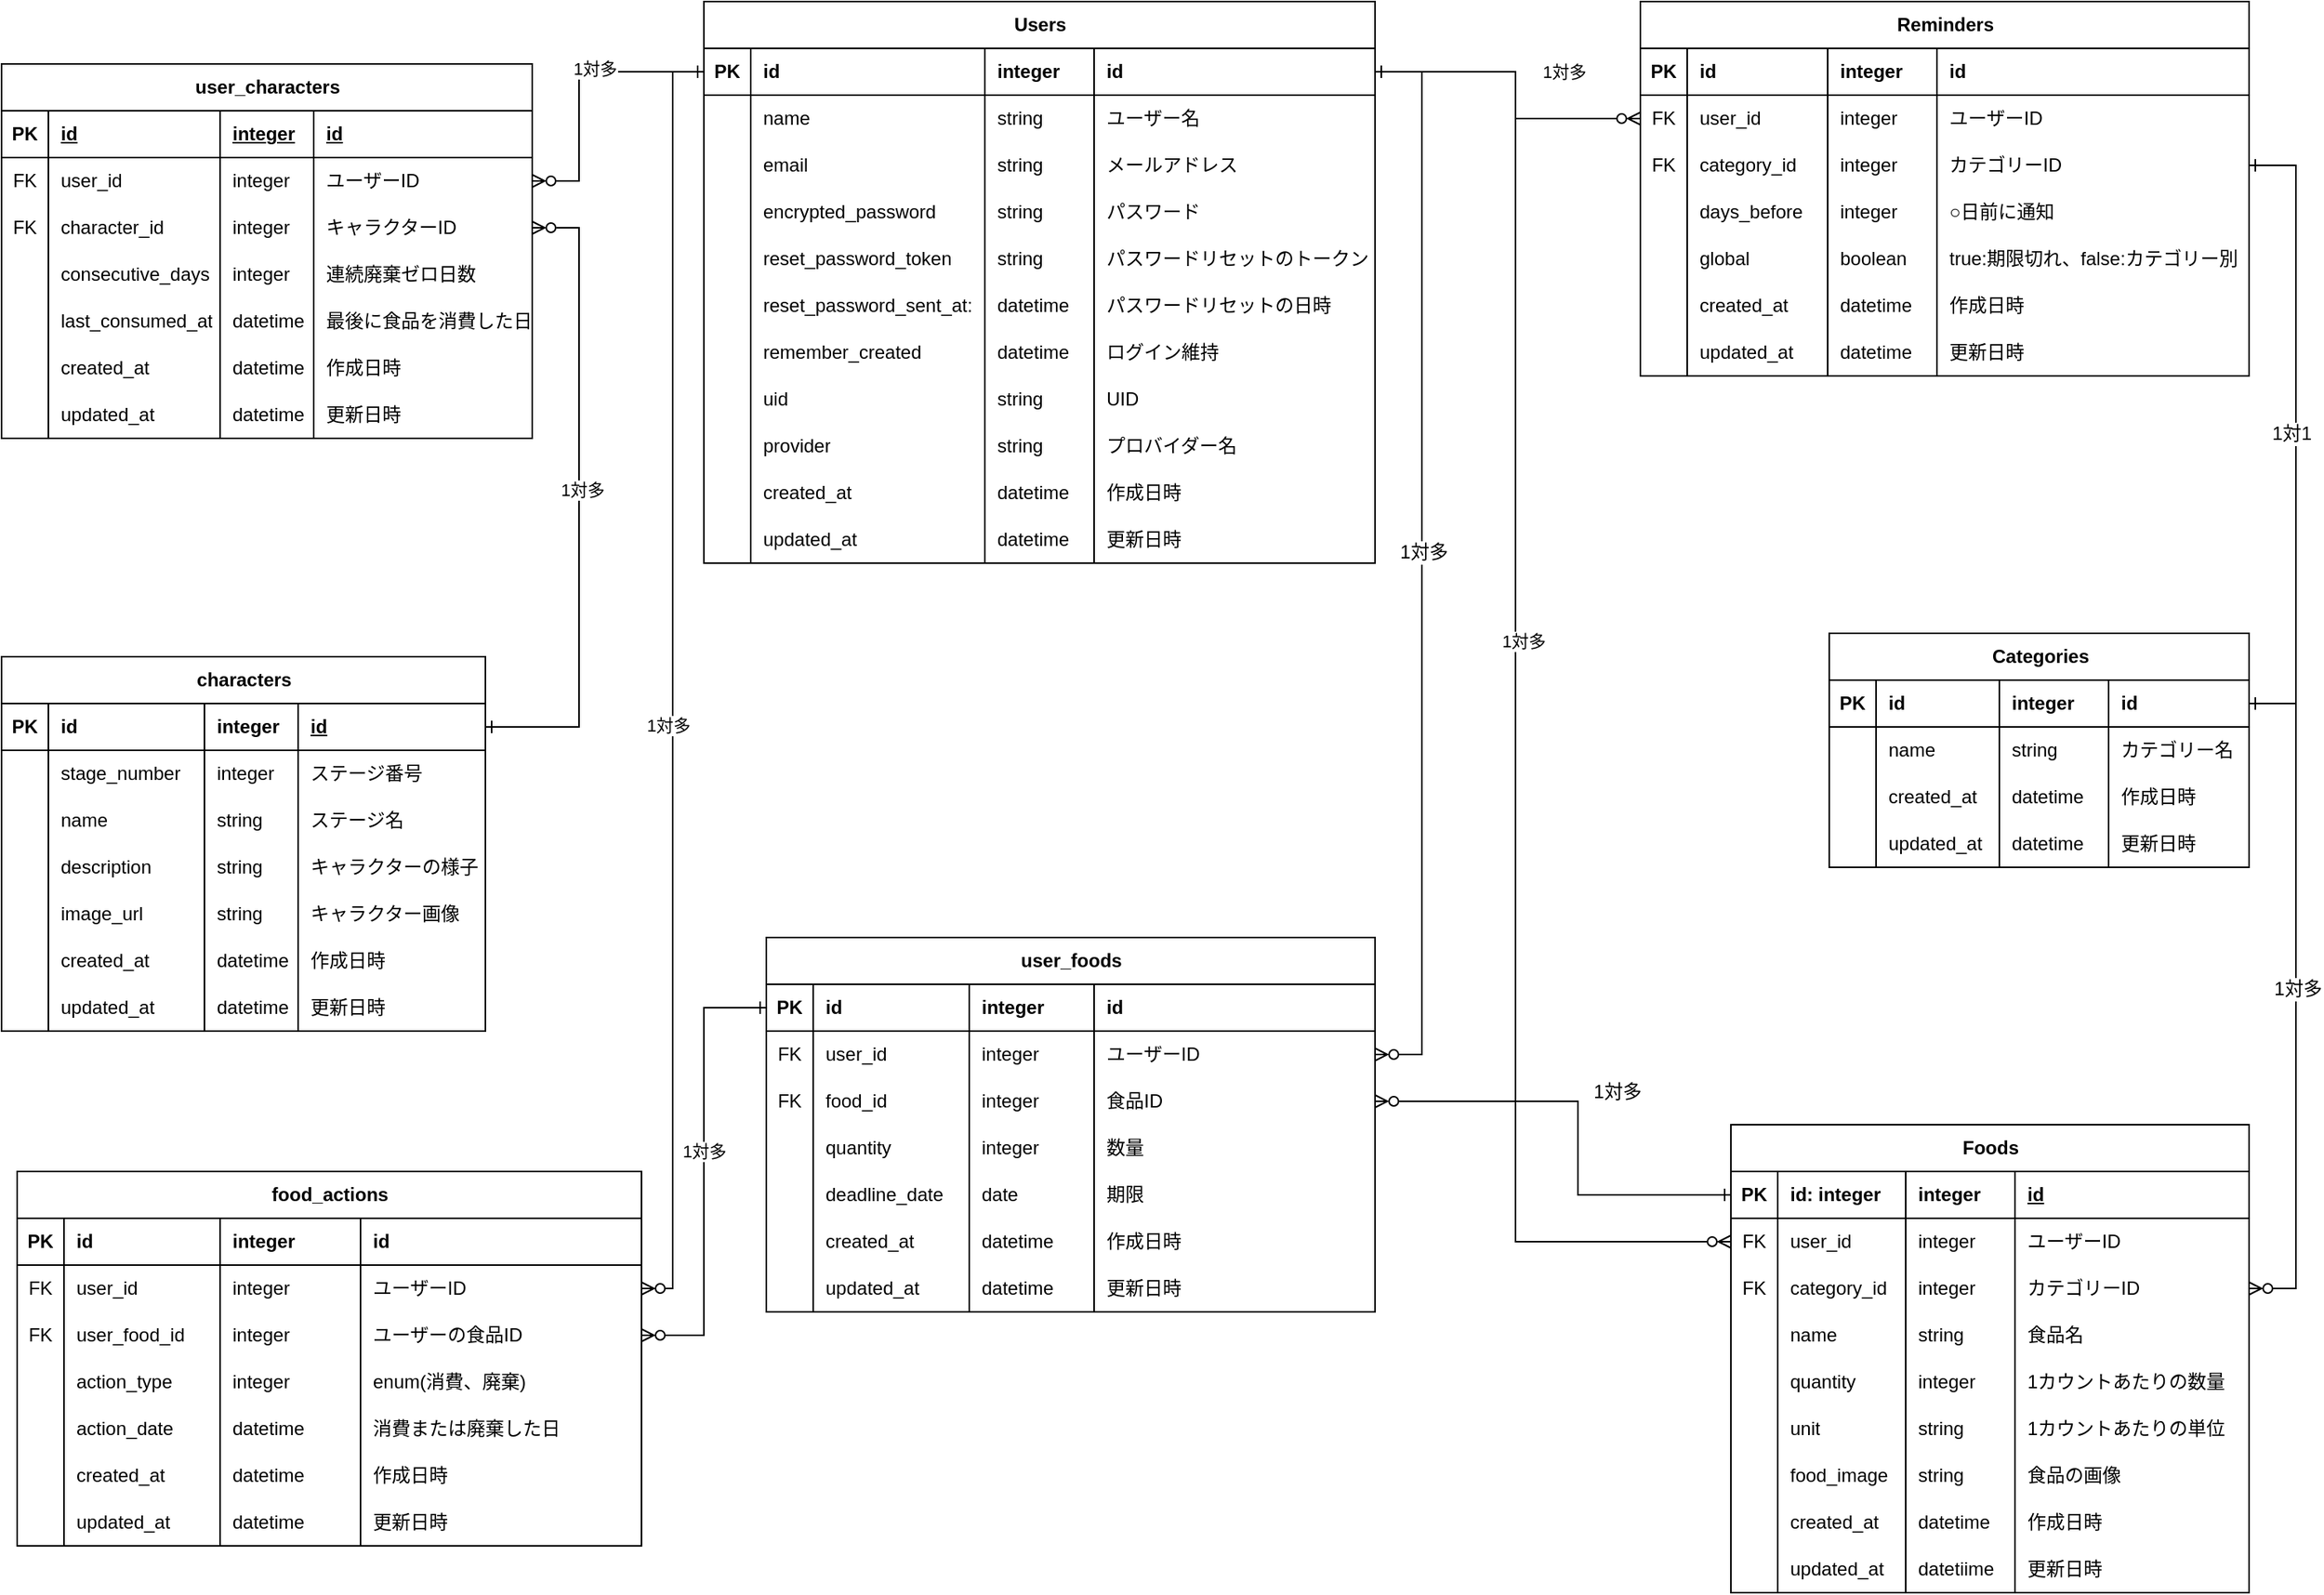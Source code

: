 <mxfile version="27.2.0">
  <diagram name="ページ1" id="H1_bVXL4hFwsLrbUts7x">
    <mxGraphModel dx="3389" dy="1054" grid="1" gridSize="10" guides="1" tooltips="1" connect="1" arrows="1" fold="1" page="1" pageScale="1" pageWidth="827" pageHeight="1169" math="0" shadow="0">
      <root>
        <mxCell id="0" />
        <mxCell id="1" parent="0" />
        <mxCell id="9xjJMInM0vLjps5JcboT-1" value="Users" style="shape=table;startSize=30;container=1;collapsible=1;childLayout=tableLayout;fixedRows=1;rowLines=0;fontStyle=1;align=center;resizeLast=1;html=1;" parent="1" vertex="1">
          <mxGeometry x="-320" y="30" width="430" height="360" as="geometry" />
        </mxCell>
        <mxCell id="9xjJMInM0vLjps5JcboT-2" value="" style="shape=tableRow;horizontal=0;startSize=0;swimlaneHead=0;swimlaneBody=0;fillColor=none;collapsible=0;dropTarget=0;points=[[0,0.5],[1,0.5]];portConstraint=eastwest;top=0;left=0;right=0;bottom=1;" parent="9xjJMInM0vLjps5JcboT-1" vertex="1">
          <mxGeometry y="30" width="430" height="30" as="geometry" />
        </mxCell>
        <mxCell id="9xjJMInM0vLjps5JcboT-3" value="PK" style="shape=partialRectangle;connectable=0;fillColor=none;top=0;left=0;bottom=0;right=0;fontStyle=1;overflow=hidden;whiteSpace=wrap;html=1;" parent="9xjJMInM0vLjps5JcboT-2" vertex="1">
          <mxGeometry width="30" height="30" as="geometry">
            <mxRectangle width="30" height="30" as="alternateBounds" />
          </mxGeometry>
        </mxCell>
        <mxCell id="9xjJMInM0vLjps5JcboT-4" value="&lt;font style=&quot;color: rgb(0, 0, 0);&quot;&gt;id&lt;/font&gt;" style="shape=partialRectangle;connectable=0;fillColor=none;top=0;left=0;bottom=0;right=0;align=left;spacingLeft=6;fontStyle=1;overflow=hidden;whiteSpace=wrap;html=1;" parent="9xjJMInM0vLjps5JcboT-2" vertex="1">
          <mxGeometry x="30" width="150" height="30" as="geometry">
            <mxRectangle width="150" height="30" as="alternateBounds" />
          </mxGeometry>
        </mxCell>
        <mxCell id="RYy9I32myHE0yr4G6ZUQ-52" value="integer" style="shape=partialRectangle;connectable=0;fillColor=none;top=0;left=0;bottom=0;right=0;align=left;spacingLeft=6;fontStyle=1;overflow=hidden;whiteSpace=wrap;html=1;" parent="9xjJMInM0vLjps5JcboT-2" vertex="1">
          <mxGeometry x="180" width="70" height="30" as="geometry">
            <mxRectangle width="70" height="30" as="alternateBounds" />
          </mxGeometry>
        </mxCell>
        <mxCell id="RYy9I32myHE0yr4G6ZUQ-64" value="id" style="shape=partialRectangle;connectable=0;fillColor=none;top=0;left=0;bottom=0;right=0;align=left;spacingLeft=6;fontStyle=1;overflow=hidden;whiteSpace=wrap;html=1;" parent="9xjJMInM0vLjps5JcboT-2" vertex="1">
          <mxGeometry x="250" width="180" height="30" as="geometry">
            <mxRectangle width="180" height="30" as="alternateBounds" />
          </mxGeometry>
        </mxCell>
        <mxCell id="9xjJMInM0vLjps5JcboT-5" value="" style="shape=tableRow;horizontal=0;startSize=0;swimlaneHead=0;swimlaneBody=0;fillColor=none;collapsible=0;dropTarget=0;points=[[0,0.5],[1,0.5]];portConstraint=eastwest;top=0;left=0;right=0;bottom=0;" parent="9xjJMInM0vLjps5JcboT-1" vertex="1">
          <mxGeometry y="60" width="430" height="30" as="geometry" />
        </mxCell>
        <mxCell id="9xjJMInM0vLjps5JcboT-6" value="" style="shape=partialRectangle;connectable=0;fillColor=none;top=0;left=0;bottom=0;right=0;editable=1;overflow=hidden;whiteSpace=wrap;html=1;" parent="9xjJMInM0vLjps5JcboT-5" vertex="1">
          <mxGeometry width="30" height="30" as="geometry">
            <mxRectangle width="30" height="30" as="alternateBounds" />
          </mxGeometry>
        </mxCell>
        <mxCell id="9xjJMInM0vLjps5JcboT-7" value="name" style="shape=partialRectangle;connectable=0;fillColor=none;top=0;left=0;bottom=0;right=0;align=left;spacingLeft=6;overflow=hidden;whiteSpace=wrap;html=1;" parent="9xjJMInM0vLjps5JcboT-5" vertex="1">
          <mxGeometry x="30" width="150" height="30" as="geometry">
            <mxRectangle width="150" height="30" as="alternateBounds" />
          </mxGeometry>
        </mxCell>
        <mxCell id="RYy9I32myHE0yr4G6ZUQ-54" value="string" style="shape=partialRectangle;connectable=0;fillColor=none;top=0;left=0;bottom=0;right=0;align=left;spacingLeft=6;overflow=hidden;whiteSpace=wrap;html=1;" parent="9xjJMInM0vLjps5JcboT-5" vertex="1">
          <mxGeometry x="180" width="70" height="30" as="geometry">
            <mxRectangle width="70" height="30" as="alternateBounds" />
          </mxGeometry>
        </mxCell>
        <mxCell id="RYy9I32myHE0yr4G6ZUQ-66" value="ユーザー名" style="shape=partialRectangle;connectable=0;fillColor=none;top=0;left=0;bottom=0;right=0;align=left;spacingLeft=6;overflow=hidden;whiteSpace=wrap;html=1;" parent="9xjJMInM0vLjps5JcboT-5" vertex="1">
          <mxGeometry x="250" width="180" height="30" as="geometry">
            <mxRectangle width="180" height="30" as="alternateBounds" />
          </mxGeometry>
        </mxCell>
        <mxCell id="9xjJMInM0vLjps5JcboT-8" value="" style="shape=tableRow;horizontal=0;startSize=0;swimlaneHead=0;swimlaneBody=0;fillColor=none;collapsible=0;dropTarget=0;points=[[0,0.5],[1,0.5]];portConstraint=eastwest;top=0;left=0;right=0;bottom=0;" parent="9xjJMInM0vLjps5JcboT-1" vertex="1">
          <mxGeometry y="90" width="430" height="30" as="geometry" />
        </mxCell>
        <mxCell id="9xjJMInM0vLjps5JcboT-9" value="" style="shape=partialRectangle;connectable=0;fillColor=none;top=0;left=0;bottom=0;right=0;editable=1;overflow=hidden;whiteSpace=wrap;html=1;" parent="9xjJMInM0vLjps5JcboT-8" vertex="1">
          <mxGeometry width="30" height="30" as="geometry">
            <mxRectangle width="30" height="30" as="alternateBounds" />
          </mxGeometry>
        </mxCell>
        <mxCell id="9xjJMInM0vLjps5JcboT-10" value="email" style="shape=partialRectangle;connectable=0;fillColor=none;top=0;left=0;bottom=0;right=0;align=left;spacingLeft=6;overflow=hidden;whiteSpace=wrap;html=1;" parent="9xjJMInM0vLjps5JcboT-8" vertex="1">
          <mxGeometry x="30" width="150" height="30" as="geometry">
            <mxRectangle width="150" height="30" as="alternateBounds" />
          </mxGeometry>
        </mxCell>
        <mxCell id="RYy9I32myHE0yr4G6ZUQ-55" value="string" style="shape=partialRectangle;connectable=0;fillColor=none;top=0;left=0;bottom=0;right=0;align=left;spacingLeft=6;overflow=hidden;whiteSpace=wrap;html=1;" parent="9xjJMInM0vLjps5JcboT-8" vertex="1">
          <mxGeometry x="180" width="70" height="30" as="geometry">
            <mxRectangle width="70" height="30" as="alternateBounds" />
          </mxGeometry>
        </mxCell>
        <mxCell id="RYy9I32myHE0yr4G6ZUQ-67" value="メールアドレス" style="shape=partialRectangle;connectable=0;fillColor=none;top=0;left=0;bottom=0;right=0;align=left;spacingLeft=6;overflow=hidden;whiteSpace=wrap;html=1;" parent="9xjJMInM0vLjps5JcboT-8" vertex="1">
          <mxGeometry x="250" width="180" height="30" as="geometry">
            <mxRectangle width="180" height="30" as="alternateBounds" />
          </mxGeometry>
        </mxCell>
        <mxCell id="9xjJMInM0vLjps5JcboT-11" value="" style="shape=tableRow;horizontal=0;startSize=0;swimlaneHead=0;swimlaneBody=0;fillColor=none;collapsible=0;dropTarget=0;points=[[0,0.5],[1,0.5]];portConstraint=eastwest;top=0;left=0;right=0;bottom=0;" parent="9xjJMInM0vLjps5JcboT-1" vertex="1">
          <mxGeometry y="120" width="430" height="30" as="geometry" />
        </mxCell>
        <mxCell id="9xjJMInM0vLjps5JcboT-12" value="" style="shape=partialRectangle;connectable=0;fillColor=none;top=0;left=0;bottom=0;right=0;editable=1;overflow=hidden;whiteSpace=wrap;html=1;" parent="9xjJMInM0vLjps5JcboT-11" vertex="1">
          <mxGeometry width="30" height="30" as="geometry">
            <mxRectangle width="30" height="30" as="alternateBounds" />
          </mxGeometry>
        </mxCell>
        <mxCell id="9xjJMInM0vLjps5JcboT-13" value="encrypted_password" style="shape=partialRectangle;connectable=0;fillColor=none;top=0;left=0;bottom=0;right=0;align=left;spacingLeft=6;overflow=hidden;whiteSpace=wrap;html=1;" parent="9xjJMInM0vLjps5JcboT-11" vertex="1">
          <mxGeometry x="30" width="150" height="30" as="geometry">
            <mxRectangle width="150" height="30" as="alternateBounds" />
          </mxGeometry>
        </mxCell>
        <mxCell id="RYy9I32myHE0yr4G6ZUQ-56" value="string" style="shape=partialRectangle;connectable=0;fillColor=none;top=0;left=0;bottom=0;right=0;align=left;spacingLeft=6;overflow=hidden;whiteSpace=wrap;html=1;" parent="9xjJMInM0vLjps5JcboT-11" vertex="1">
          <mxGeometry x="180" width="70" height="30" as="geometry">
            <mxRectangle width="70" height="30" as="alternateBounds" />
          </mxGeometry>
        </mxCell>
        <mxCell id="RYy9I32myHE0yr4G6ZUQ-68" value="パスワード" style="shape=partialRectangle;connectable=0;fillColor=none;top=0;left=0;bottom=0;right=0;align=left;spacingLeft=6;overflow=hidden;whiteSpace=wrap;html=1;" parent="9xjJMInM0vLjps5JcboT-11" vertex="1">
          <mxGeometry x="250" width="180" height="30" as="geometry">
            <mxRectangle width="180" height="30" as="alternateBounds" />
          </mxGeometry>
        </mxCell>
        <mxCell id="9xjJMInM0vLjps5JcboT-14" value="" style="shape=tableRow;horizontal=0;startSize=0;swimlaneHead=0;swimlaneBody=0;fillColor=none;collapsible=0;dropTarget=0;points=[[0,0.5],[1,0.5]];portConstraint=eastwest;top=0;left=0;right=0;bottom=0;" parent="9xjJMInM0vLjps5JcboT-1" vertex="1">
          <mxGeometry y="150" width="430" height="30" as="geometry" />
        </mxCell>
        <mxCell id="9xjJMInM0vLjps5JcboT-15" value="" style="shape=partialRectangle;connectable=0;fillColor=none;top=0;left=0;bottom=0;right=0;editable=1;overflow=hidden;whiteSpace=wrap;html=1;" parent="9xjJMInM0vLjps5JcboT-14" vertex="1">
          <mxGeometry width="30" height="30" as="geometry">
            <mxRectangle width="30" height="30" as="alternateBounds" />
          </mxGeometry>
        </mxCell>
        <mxCell id="9xjJMInM0vLjps5JcboT-16" value="&lt;span style=&quot;background-color: transparent; color: light-dark(rgb(0, 0, 0), rgb(255, 255, 255));&quot;&gt;reset_password_token&lt;/span&gt;" style="shape=partialRectangle;connectable=0;fillColor=none;top=0;left=0;bottom=0;right=0;align=left;spacingLeft=6;overflow=hidden;whiteSpace=wrap;html=1;" parent="9xjJMInM0vLjps5JcboT-14" vertex="1">
          <mxGeometry x="30" width="150" height="30" as="geometry">
            <mxRectangle width="150" height="30" as="alternateBounds" />
          </mxGeometry>
        </mxCell>
        <mxCell id="RYy9I32myHE0yr4G6ZUQ-57" value="string" style="shape=partialRectangle;connectable=0;fillColor=none;top=0;left=0;bottom=0;right=0;align=left;spacingLeft=6;overflow=hidden;whiteSpace=wrap;html=1;" parent="9xjJMInM0vLjps5JcboT-14" vertex="1">
          <mxGeometry x="180" width="70" height="30" as="geometry">
            <mxRectangle width="70" height="30" as="alternateBounds" />
          </mxGeometry>
        </mxCell>
        <mxCell id="RYy9I32myHE0yr4G6ZUQ-69" value="パスワードリセットのトークン" style="shape=partialRectangle;connectable=0;fillColor=none;top=0;left=0;bottom=0;right=0;align=left;spacingLeft=6;overflow=hidden;whiteSpace=wrap;html=1;" parent="9xjJMInM0vLjps5JcboT-14" vertex="1">
          <mxGeometry x="250" width="180" height="30" as="geometry">
            <mxRectangle width="180" height="30" as="alternateBounds" />
          </mxGeometry>
        </mxCell>
        <mxCell id="9xjJMInM0vLjps5JcboT-19" value="" style="shape=tableRow;horizontal=0;startSize=0;swimlaneHead=0;swimlaneBody=0;fillColor=none;collapsible=0;dropTarget=0;points=[[0,0.5],[1,0.5]];portConstraint=eastwest;top=0;left=0;right=0;bottom=0;" parent="9xjJMInM0vLjps5JcboT-1" vertex="1">
          <mxGeometry y="180" width="430" height="30" as="geometry" />
        </mxCell>
        <mxCell id="9xjJMInM0vLjps5JcboT-20" value="" style="shape=partialRectangle;connectable=0;fillColor=none;top=0;left=0;bottom=0;right=0;editable=1;overflow=hidden;whiteSpace=wrap;html=1;" parent="9xjJMInM0vLjps5JcboT-19" vertex="1">
          <mxGeometry width="30" height="30" as="geometry">
            <mxRectangle width="30" height="30" as="alternateBounds" />
          </mxGeometry>
        </mxCell>
        <mxCell id="9xjJMInM0vLjps5JcboT-21" value="reset_password_sent_at:&amp;nbsp;" style="shape=partialRectangle;connectable=0;fillColor=none;top=0;left=0;bottom=0;right=0;align=left;spacingLeft=6;overflow=hidden;whiteSpace=wrap;html=1;" parent="9xjJMInM0vLjps5JcboT-19" vertex="1">
          <mxGeometry x="30" width="150" height="30" as="geometry">
            <mxRectangle width="150" height="30" as="alternateBounds" />
          </mxGeometry>
        </mxCell>
        <mxCell id="RYy9I32myHE0yr4G6ZUQ-58" value="datetime" style="shape=partialRectangle;connectable=0;fillColor=none;top=0;left=0;bottom=0;right=0;align=left;spacingLeft=6;overflow=hidden;whiteSpace=wrap;html=1;" parent="9xjJMInM0vLjps5JcboT-19" vertex="1">
          <mxGeometry x="180" width="70" height="30" as="geometry">
            <mxRectangle width="70" height="30" as="alternateBounds" />
          </mxGeometry>
        </mxCell>
        <mxCell id="RYy9I32myHE0yr4G6ZUQ-70" value="パスワードリセットの日時" style="shape=partialRectangle;connectable=0;fillColor=none;top=0;left=0;bottom=0;right=0;align=left;spacingLeft=6;overflow=hidden;whiteSpace=wrap;html=1;" parent="9xjJMInM0vLjps5JcboT-19" vertex="1">
          <mxGeometry x="250" width="180" height="30" as="geometry">
            <mxRectangle width="180" height="30" as="alternateBounds" />
          </mxGeometry>
        </mxCell>
        <mxCell id="9xjJMInM0vLjps5JcboT-22" value="" style="shape=tableRow;horizontal=0;startSize=0;swimlaneHead=0;swimlaneBody=0;fillColor=none;collapsible=0;dropTarget=0;points=[[0,0.5],[1,0.5]];portConstraint=eastwest;top=0;left=0;right=0;bottom=0;" parent="9xjJMInM0vLjps5JcboT-1" vertex="1">
          <mxGeometry y="210" width="430" height="30" as="geometry" />
        </mxCell>
        <mxCell id="9xjJMInM0vLjps5JcboT-23" value="" style="shape=partialRectangle;connectable=0;fillColor=none;top=0;left=0;bottom=0;right=0;editable=1;overflow=hidden;whiteSpace=wrap;html=1;" parent="9xjJMInM0vLjps5JcboT-22" vertex="1">
          <mxGeometry width="30" height="30" as="geometry">
            <mxRectangle width="30" height="30" as="alternateBounds" />
          </mxGeometry>
        </mxCell>
        <mxCell id="9xjJMInM0vLjps5JcboT-24" value="remember_created" style="shape=partialRectangle;connectable=0;fillColor=none;top=0;left=0;bottom=0;right=0;align=left;spacingLeft=6;overflow=hidden;whiteSpace=wrap;html=1;" parent="9xjJMInM0vLjps5JcboT-22" vertex="1">
          <mxGeometry x="30" width="150" height="30" as="geometry">
            <mxRectangle width="150" height="30" as="alternateBounds" />
          </mxGeometry>
        </mxCell>
        <mxCell id="RYy9I32myHE0yr4G6ZUQ-59" value="datetime" style="shape=partialRectangle;connectable=0;fillColor=none;top=0;left=0;bottom=0;right=0;align=left;spacingLeft=6;overflow=hidden;whiteSpace=wrap;html=1;" parent="9xjJMInM0vLjps5JcboT-22" vertex="1">
          <mxGeometry x="180" width="70" height="30" as="geometry">
            <mxRectangle width="70" height="30" as="alternateBounds" />
          </mxGeometry>
        </mxCell>
        <mxCell id="RYy9I32myHE0yr4G6ZUQ-71" value="ログイン維持" style="shape=partialRectangle;connectable=0;fillColor=none;top=0;left=0;bottom=0;right=0;align=left;spacingLeft=6;overflow=hidden;whiteSpace=wrap;html=1;" parent="9xjJMInM0vLjps5JcboT-22" vertex="1">
          <mxGeometry x="250" width="180" height="30" as="geometry">
            <mxRectangle width="180" height="30" as="alternateBounds" />
          </mxGeometry>
        </mxCell>
        <mxCell id="9xjJMInM0vLjps5JcboT-130" value="" style="shape=tableRow;horizontal=0;startSize=0;swimlaneHead=0;swimlaneBody=0;fillColor=none;collapsible=0;dropTarget=0;points=[[0,0.5],[1,0.5]];portConstraint=eastwest;top=0;left=0;right=0;bottom=0;" parent="9xjJMInM0vLjps5JcboT-1" vertex="1">
          <mxGeometry y="240" width="430" height="30" as="geometry" />
        </mxCell>
        <mxCell id="9xjJMInM0vLjps5JcboT-131" value="" style="shape=partialRectangle;connectable=0;fillColor=none;top=0;left=0;bottom=0;right=0;editable=1;overflow=hidden;whiteSpace=wrap;html=1;" parent="9xjJMInM0vLjps5JcboT-130" vertex="1">
          <mxGeometry width="30" height="30" as="geometry">
            <mxRectangle width="30" height="30" as="alternateBounds" />
          </mxGeometry>
        </mxCell>
        <mxCell id="9xjJMInM0vLjps5JcboT-132" value="uid" style="shape=partialRectangle;connectable=0;fillColor=none;top=0;left=0;bottom=0;right=0;align=left;spacingLeft=6;overflow=hidden;whiteSpace=wrap;html=1;" parent="9xjJMInM0vLjps5JcboT-130" vertex="1">
          <mxGeometry x="30" width="150" height="30" as="geometry">
            <mxRectangle width="150" height="30" as="alternateBounds" />
          </mxGeometry>
        </mxCell>
        <mxCell id="RYy9I32myHE0yr4G6ZUQ-60" value="string" style="shape=partialRectangle;connectable=0;fillColor=none;top=0;left=0;bottom=0;right=0;align=left;spacingLeft=6;overflow=hidden;whiteSpace=wrap;html=1;" parent="9xjJMInM0vLjps5JcboT-130" vertex="1">
          <mxGeometry x="180" width="70" height="30" as="geometry">
            <mxRectangle width="70" height="30" as="alternateBounds" />
          </mxGeometry>
        </mxCell>
        <mxCell id="RYy9I32myHE0yr4G6ZUQ-72" value="UID" style="shape=partialRectangle;connectable=0;fillColor=none;top=0;left=0;bottom=0;right=0;align=left;spacingLeft=6;overflow=hidden;whiteSpace=wrap;html=1;" parent="9xjJMInM0vLjps5JcboT-130" vertex="1">
          <mxGeometry x="250" width="180" height="30" as="geometry">
            <mxRectangle width="180" height="30" as="alternateBounds" />
          </mxGeometry>
        </mxCell>
        <mxCell id="9xjJMInM0vLjps5JcboT-133" value="" style="shape=tableRow;horizontal=0;startSize=0;swimlaneHead=0;swimlaneBody=0;fillColor=none;collapsible=0;dropTarget=0;points=[[0,0.5],[1,0.5]];portConstraint=eastwest;top=0;left=0;right=0;bottom=0;" parent="9xjJMInM0vLjps5JcboT-1" vertex="1">
          <mxGeometry y="270" width="430" height="30" as="geometry" />
        </mxCell>
        <mxCell id="9xjJMInM0vLjps5JcboT-134" value="" style="shape=partialRectangle;connectable=0;fillColor=none;top=0;left=0;bottom=0;right=0;editable=1;overflow=hidden;whiteSpace=wrap;html=1;" parent="9xjJMInM0vLjps5JcboT-133" vertex="1">
          <mxGeometry width="30" height="30" as="geometry">
            <mxRectangle width="30" height="30" as="alternateBounds" />
          </mxGeometry>
        </mxCell>
        <mxCell id="9xjJMInM0vLjps5JcboT-135" value="provider" style="shape=partialRectangle;connectable=0;fillColor=none;top=0;left=0;bottom=0;right=0;align=left;spacingLeft=6;overflow=hidden;whiteSpace=wrap;html=1;" parent="9xjJMInM0vLjps5JcboT-133" vertex="1">
          <mxGeometry x="30" width="150" height="30" as="geometry">
            <mxRectangle width="150" height="30" as="alternateBounds" />
          </mxGeometry>
        </mxCell>
        <mxCell id="RYy9I32myHE0yr4G6ZUQ-61" value="string" style="shape=partialRectangle;connectable=0;fillColor=none;top=0;left=0;bottom=0;right=0;align=left;spacingLeft=6;overflow=hidden;whiteSpace=wrap;html=1;" parent="9xjJMInM0vLjps5JcboT-133" vertex="1">
          <mxGeometry x="180" width="70" height="30" as="geometry">
            <mxRectangle width="70" height="30" as="alternateBounds" />
          </mxGeometry>
        </mxCell>
        <mxCell id="RYy9I32myHE0yr4G6ZUQ-73" value="プロバイダー名" style="shape=partialRectangle;connectable=0;fillColor=none;top=0;left=0;bottom=0;right=0;align=left;spacingLeft=6;overflow=hidden;whiteSpace=wrap;html=1;" parent="9xjJMInM0vLjps5JcboT-133" vertex="1">
          <mxGeometry x="250" width="180" height="30" as="geometry">
            <mxRectangle width="180" height="30" as="alternateBounds" />
          </mxGeometry>
        </mxCell>
        <mxCell id="9xjJMInM0vLjps5JcboT-136" style="edgeStyle=orthogonalEdgeStyle;rounded=0;orthogonalLoop=1;jettySize=auto;html=1;exitX=1;exitY=0.5;exitDx=0;exitDy=0;" parent="9xjJMInM0vLjps5JcboT-1" source="9xjJMInM0vLjps5JcboT-130" target="9xjJMInM0vLjps5JcboT-130" edge="1">
          <mxGeometry relative="1" as="geometry" />
        </mxCell>
        <mxCell id="9xjJMInM0vLjps5JcboT-169" value="" style="shape=tableRow;horizontal=0;startSize=0;swimlaneHead=0;swimlaneBody=0;fillColor=none;collapsible=0;dropTarget=0;points=[[0,0.5],[1,0.5]];portConstraint=eastwest;top=0;left=0;right=0;bottom=0;" parent="9xjJMInM0vLjps5JcboT-1" vertex="1">
          <mxGeometry y="300" width="430" height="30" as="geometry" />
        </mxCell>
        <mxCell id="9xjJMInM0vLjps5JcboT-170" value="" style="shape=partialRectangle;connectable=0;fillColor=none;top=0;left=0;bottom=0;right=0;editable=1;overflow=hidden;whiteSpace=wrap;html=1;" parent="9xjJMInM0vLjps5JcboT-169" vertex="1">
          <mxGeometry width="30" height="30" as="geometry">
            <mxRectangle width="30" height="30" as="alternateBounds" />
          </mxGeometry>
        </mxCell>
        <mxCell id="9xjJMInM0vLjps5JcboT-171" value="created_at" style="shape=partialRectangle;connectable=0;fillColor=none;top=0;left=0;bottom=0;right=0;align=left;spacingLeft=6;overflow=hidden;whiteSpace=wrap;html=1;" parent="9xjJMInM0vLjps5JcboT-169" vertex="1">
          <mxGeometry x="30" width="150" height="30" as="geometry">
            <mxRectangle width="150" height="30" as="alternateBounds" />
          </mxGeometry>
        </mxCell>
        <mxCell id="RYy9I32myHE0yr4G6ZUQ-62" value="datetime" style="shape=partialRectangle;connectable=0;fillColor=none;top=0;left=0;bottom=0;right=0;align=left;spacingLeft=6;overflow=hidden;whiteSpace=wrap;html=1;" parent="9xjJMInM0vLjps5JcboT-169" vertex="1">
          <mxGeometry x="180" width="70" height="30" as="geometry">
            <mxRectangle width="70" height="30" as="alternateBounds" />
          </mxGeometry>
        </mxCell>
        <mxCell id="RYy9I32myHE0yr4G6ZUQ-74" value="作成日時" style="shape=partialRectangle;connectable=0;fillColor=none;top=0;left=0;bottom=0;right=0;align=left;spacingLeft=6;overflow=hidden;whiteSpace=wrap;html=1;" parent="9xjJMInM0vLjps5JcboT-169" vertex="1">
          <mxGeometry x="250" width="180" height="30" as="geometry">
            <mxRectangle width="180" height="30" as="alternateBounds" />
          </mxGeometry>
        </mxCell>
        <mxCell id="RYy9I32myHE0yr4G6ZUQ-23" value="" style="shape=tableRow;horizontal=0;startSize=0;swimlaneHead=0;swimlaneBody=0;fillColor=none;collapsible=0;dropTarget=0;points=[[0,0.5],[1,0.5]];portConstraint=eastwest;top=0;left=0;right=0;bottom=0;" parent="9xjJMInM0vLjps5JcboT-1" vertex="1">
          <mxGeometry y="330" width="430" height="30" as="geometry" />
        </mxCell>
        <mxCell id="RYy9I32myHE0yr4G6ZUQ-24" value="" style="shape=partialRectangle;connectable=0;fillColor=none;top=0;left=0;bottom=0;right=0;editable=1;overflow=hidden;whiteSpace=wrap;html=1;" parent="RYy9I32myHE0yr4G6ZUQ-23" vertex="1">
          <mxGeometry width="30" height="30" as="geometry">
            <mxRectangle width="30" height="30" as="alternateBounds" />
          </mxGeometry>
        </mxCell>
        <mxCell id="RYy9I32myHE0yr4G6ZUQ-25" value="updated_at" style="shape=partialRectangle;connectable=0;fillColor=none;top=0;left=0;bottom=0;right=0;align=left;spacingLeft=6;overflow=hidden;whiteSpace=wrap;html=1;" parent="RYy9I32myHE0yr4G6ZUQ-23" vertex="1">
          <mxGeometry x="30" width="150" height="30" as="geometry">
            <mxRectangle width="150" height="30" as="alternateBounds" />
          </mxGeometry>
        </mxCell>
        <mxCell id="RYy9I32myHE0yr4G6ZUQ-63" value="datetime" style="shape=partialRectangle;connectable=0;fillColor=none;top=0;left=0;bottom=0;right=0;align=left;spacingLeft=6;overflow=hidden;whiteSpace=wrap;html=1;" parent="RYy9I32myHE0yr4G6ZUQ-23" vertex="1">
          <mxGeometry x="180" width="70" height="30" as="geometry">
            <mxRectangle width="70" height="30" as="alternateBounds" />
          </mxGeometry>
        </mxCell>
        <mxCell id="RYy9I32myHE0yr4G6ZUQ-75" value="更新日時" style="shape=partialRectangle;connectable=0;fillColor=none;top=0;left=0;bottom=0;right=0;align=left;spacingLeft=6;overflow=hidden;whiteSpace=wrap;html=1;" parent="RYy9I32myHE0yr4G6ZUQ-23" vertex="1">
          <mxGeometry x="250" width="180" height="30" as="geometry">
            <mxRectangle width="180" height="30" as="alternateBounds" />
          </mxGeometry>
        </mxCell>
        <mxCell id="9xjJMInM0vLjps5JcboT-25" value="Foods" style="shape=table;startSize=30;container=1;collapsible=1;childLayout=tableLayout;fixedRows=1;rowLines=0;fontStyle=1;align=center;resizeLast=1;html=1;" parent="1" vertex="1">
          <mxGeometry x="338" y="750" width="332" height="300" as="geometry" />
        </mxCell>
        <mxCell id="9xjJMInM0vLjps5JcboT-26" value="" style="shape=tableRow;horizontal=0;startSize=0;swimlaneHead=0;swimlaneBody=0;fillColor=none;collapsible=0;dropTarget=0;points=[[0,0.5],[1,0.5]];portConstraint=eastwest;top=0;left=0;right=0;bottom=1;" parent="9xjJMInM0vLjps5JcboT-25" vertex="1">
          <mxGeometry y="30" width="332" height="30" as="geometry" />
        </mxCell>
        <mxCell id="9xjJMInM0vLjps5JcboT-27" value="PK" style="shape=partialRectangle;connectable=0;fillColor=none;top=0;left=0;bottom=0;right=0;fontStyle=1;overflow=hidden;whiteSpace=wrap;html=1;" parent="9xjJMInM0vLjps5JcboT-26" vertex="1">
          <mxGeometry width="30" height="30" as="geometry">
            <mxRectangle width="30" height="30" as="alternateBounds" />
          </mxGeometry>
        </mxCell>
        <mxCell id="9xjJMInM0vLjps5JcboT-28" value="id: integer" style="shape=partialRectangle;connectable=0;fillColor=none;top=0;left=0;bottom=0;right=0;align=left;spacingLeft=6;fontStyle=1;overflow=hidden;whiteSpace=wrap;html=1;" parent="9xjJMInM0vLjps5JcboT-26" vertex="1">
          <mxGeometry x="30" width="82" height="30" as="geometry">
            <mxRectangle width="82" height="30" as="alternateBounds" />
          </mxGeometry>
        </mxCell>
        <mxCell id="RYy9I32myHE0yr4G6ZUQ-88" value="integer" style="shape=partialRectangle;connectable=0;fillColor=none;top=0;left=0;bottom=0;right=0;align=left;spacingLeft=6;fontStyle=1;overflow=hidden;whiteSpace=wrap;html=1;" parent="9xjJMInM0vLjps5JcboT-26" vertex="1">
          <mxGeometry x="112" width="70" height="30" as="geometry">
            <mxRectangle width="70" height="30" as="alternateBounds" />
          </mxGeometry>
        </mxCell>
        <mxCell id="RYy9I32myHE0yr4G6ZUQ-97" value="id" style="shape=partialRectangle;connectable=0;fillColor=none;top=0;left=0;bottom=0;right=0;align=left;spacingLeft=6;fontStyle=5;overflow=hidden;whiteSpace=wrap;html=1;" parent="9xjJMInM0vLjps5JcboT-26" vertex="1">
          <mxGeometry x="182" width="150" height="30" as="geometry">
            <mxRectangle width="150" height="30" as="alternateBounds" />
          </mxGeometry>
        </mxCell>
        <mxCell id="IyW56_qcW3adP6jK04pI-36" style="shape=tableRow;horizontal=0;startSize=0;swimlaneHead=0;swimlaneBody=0;fillColor=none;collapsible=0;dropTarget=0;points=[[0,0.5],[1,0.5]];portConstraint=eastwest;top=0;left=0;right=0;bottom=0;" parent="9xjJMInM0vLjps5JcboT-25" vertex="1">
          <mxGeometry y="60" width="332" height="30" as="geometry" />
        </mxCell>
        <mxCell id="IyW56_qcW3adP6jK04pI-37" value="FK" style="shape=partialRectangle;connectable=0;fillColor=none;top=0;left=0;bottom=0;right=0;editable=1;overflow=hidden;whiteSpace=wrap;html=1;" parent="IyW56_qcW3adP6jK04pI-36" vertex="1">
          <mxGeometry width="30" height="30" as="geometry">
            <mxRectangle width="30" height="30" as="alternateBounds" />
          </mxGeometry>
        </mxCell>
        <mxCell id="IyW56_qcW3adP6jK04pI-38" value="user_id" style="shape=partialRectangle;connectable=0;fillColor=none;top=0;left=0;bottom=0;right=0;align=left;spacingLeft=6;overflow=hidden;whiteSpace=wrap;html=1;" parent="IyW56_qcW3adP6jK04pI-36" vertex="1">
          <mxGeometry x="30" width="82" height="30" as="geometry">
            <mxRectangle width="82" height="30" as="alternateBounds" />
          </mxGeometry>
        </mxCell>
        <mxCell id="IyW56_qcW3adP6jK04pI-39" value="integer" style="shape=partialRectangle;connectable=0;fillColor=none;top=0;left=0;bottom=0;right=0;align=left;spacingLeft=6;overflow=hidden;whiteSpace=wrap;html=1;" parent="IyW56_qcW3adP6jK04pI-36" vertex="1">
          <mxGeometry x="112" width="70" height="30" as="geometry">
            <mxRectangle width="70" height="30" as="alternateBounds" />
          </mxGeometry>
        </mxCell>
        <mxCell id="IyW56_qcW3adP6jK04pI-40" value="ユーザーID" style="shape=partialRectangle;connectable=0;fillColor=none;top=0;left=0;bottom=0;right=0;align=left;spacingLeft=6;overflow=hidden;whiteSpace=wrap;html=1;" parent="IyW56_qcW3adP6jK04pI-36" vertex="1">
          <mxGeometry x="182" width="150" height="30" as="geometry">
            <mxRectangle width="150" height="30" as="alternateBounds" />
          </mxGeometry>
        </mxCell>
        <mxCell id="9xjJMInM0vLjps5JcboT-32" value="" style="shape=tableRow;horizontal=0;startSize=0;swimlaneHead=0;swimlaneBody=0;fillColor=none;collapsible=0;dropTarget=0;points=[[0,0.5],[1,0.5]];portConstraint=eastwest;top=0;left=0;right=0;bottom=0;" parent="9xjJMInM0vLjps5JcboT-25" vertex="1">
          <mxGeometry y="90" width="332" height="30" as="geometry" />
        </mxCell>
        <mxCell id="9xjJMInM0vLjps5JcboT-33" value="FK" style="shape=partialRectangle;connectable=0;fillColor=none;top=0;left=0;bottom=0;right=0;editable=1;overflow=hidden;whiteSpace=wrap;html=1;" parent="9xjJMInM0vLjps5JcboT-32" vertex="1">
          <mxGeometry width="30" height="30" as="geometry">
            <mxRectangle width="30" height="30" as="alternateBounds" />
          </mxGeometry>
        </mxCell>
        <mxCell id="9xjJMInM0vLjps5JcboT-34" value="category_id" style="shape=partialRectangle;connectable=0;fillColor=none;top=0;left=0;bottom=0;right=0;align=left;spacingLeft=6;overflow=hidden;whiteSpace=wrap;html=1;" parent="9xjJMInM0vLjps5JcboT-32" vertex="1">
          <mxGeometry x="30" width="82" height="30" as="geometry">
            <mxRectangle width="82" height="30" as="alternateBounds" />
          </mxGeometry>
        </mxCell>
        <mxCell id="RYy9I32myHE0yr4G6ZUQ-90" value="integer" style="shape=partialRectangle;connectable=0;fillColor=none;top=0;left=0;bottom=0;right=0;align=left;spacingLeft=6;overflow=hidden;whiteSpace=wrap;html=1;" parent="9xjJMInM0vLjps5JcboT-32" vertex="1">
          <mxGeometry x="112" width="70" height="30" as="geometry">
            <mxRectangle width="70" height="30" as="alternateBounds" />
          </mxGeometry>
        </mxCell>
        <mxCell id="RYy9I32myHE0yr4G6ZUQ-99" value="カテゴリーID" style="shape=partialRectangle;connectable=0;fillColor=none;top=0;left=0;bottom=0;right=0;align=left;spacingLeft=6;overflow=hidden;whiteSpace=wrap;html=1;" parent="9xjJMInM0vLjps5JcboT-32" vertex="1">
          <mxGeometry x="182" width="150" height="30" as="geometry">
            <mxRectangle width="150" height="30" as="alternateBounds" />
          </mxGeometry>
        </mxCell>
        <mxCell id="9xjJMInM0vLjps5JcboT-35" value="" style="shape=tableRow;horizontal=0;startSize=0;swimlaneHead=0;swimlaneBody=0;fillColor=none;collapsible=0;dropTarget=0;points=[[0,0.5],[1,0.5]];portConstraint=eastwest;top=0;left=0;right=0;bottom=0;" parent="9xjJMInM0vLjps5JcboT-25" vertex="1">
          <mxGeometry y="120" width="332" height="30" as="geometry" />
        </mxCell>
        <mxCell id="9xjJMInM0vLjps5JcboT-36" value="" style="shape=partialRectangle;connectable=0;fillColor=none;top=0;left=0;bottom=0;right=0;editable=1;overflow=hidden;whiteSpace=wrap;html=1;" parent="9xjJMInM0vLjps5JcboT-35" vertex="1">
          <mxGeometry width="30" height="30" as="geometry">
            <mxRectangle width="30" height="30" as="alternateBounds" />
          </mxGeometry>
        </mxCell>
        <mxCell id="9xjJMInM0vLjps5JcboT-37" value="name" style="shape=partialRectangle;connectable=0;fillColor=none;top=0;left=0;bottom=0;right=0;align=left;spacingLeft=6;overflow=hidden;whiteSpace=wrap;html=1;" parent="9xjJMInM0vLjps5JcboT-35" vertex="1">
          <mxGeometry x="30" width="82" height="30" as="geometry">
            <mxRectangle width="82" height="30" as="alternateBounds" />
          </mxGeometry>
        </mxCell>
        <mxCell id="RYy9I32myHE0yr4G6ZUQ-91" value="string" style="shape=partialRectangle;connectable=0;fillColor=none;top=0;left=0;bottom=0;right=0;align=left;spacingLeft=6;overflow=hidden;whiteSpace=wrap;html=1;" parent="9xjJMInM0vLjps5JcboT-35" vertex="1">
          <mxGeometry x="112" width="70" height="30" as="geometry">
            <mxRectangle width="70" height="30" as="alternateBounds" />
          </mxGeometry>
        </mxCell>
        <mxCell id="RYy9I32myHE0yr4G6ZUQ-100" value="食品名" style="shape=partialRectangle;connectable=0;fillColor=none;top=0;left=0;bottom=0;right=0;align=left;spacingLeft=6;overflow=hidden;whiteSpace=wrap;html=1;" parent="9xjJMInM0vLjps5JcboT-35" vertex="1">
          <mxGeometry x="182" width="150" height="30" as="geometry">
            <mxRectangle width="150" height="30" as="alternateBounds" />
          </mxGeometry>
        </mxCell>
        <mxCell id="9xjJMInM0vLjps5JcboT-38" value="" style="shape=tableRow;horizontal=0;startSize=0;swimlaneHead=0;swimlaneBody=0;fillColor=none;collapsible=0;dropTarget=0;points=[[0,0.5],[1,0.5]];portConstraint=eastwest;top=0;left=0;right=0;bottom=0;" parent="9xjJMInM0vLjps5JcboT-25" vertex="1">
          <mxGeometry y="150" width="332" height="30" as="geometry" />
        </mxCell>
        <mxCell id="9xjJMInM0vLjps5JcboT-39" value="" style="shape=partialRectangle;connectable=0;fillColor=none;top=0;left=0;bottom=0;right=0;editable=1;overflow=hidden;whiteSpace=wrap;html=1;" parent="9xjJMInM0vLjps5JcboT-38" vertex="1">
          <mxGeometry width="30" height="30" as="geometry">
            <mxRectangle width="30" height="30" as="alternateBounds" />
          </mxGeometry>
        </mxCell>
        <mxCell id="9xjJMInM0vLjps5JcboT-40" value="quantity" style="shape=partialRectangle;connectable=0;fillColor=none;top=0;left=0;bottom=0;right=0;align=left;spacingLeft=6;overflow=hidden;whiteSpace=wrap;html=1;" parent="9xjJMInM0vLjps5JcboT-38" vertex="1">
          <mxGeometry x="30" width="82" height="30" as="geometry">
            <mxRectangle width="82" height="30" as="alternateBounds" />
          </mxGeometry>
        </mxCell>
        <mxCell id="RYy9I32myHE0yr4G6ZUQ-92" value="integer" style="shape=partialRectangle;connectable=0;fillColor=none;top=0;left=0;bottom=0;right=0;align=left;spacingLeft=6;overflow=hidden;whiteSpace=wrap;html=1;" parent="9xjJMInM0vLjps5JcboT-38" vertex="1">
          <mxGeometry x="112" width="70" height="30" as="geometry">
            <mxRectangle width="70" height="30" as="alternateBounds" />
          </mxGeometry>
        </mxCell>
        <mxCell id="RYy9I32myHE0yr4G6ZUQ-101" value="1カウントあたりの数量" style="shape=partialRectangle;connectable=0;fillColor=none;top=0;left=0;bottom=0;right=0;align=left;spacingLeft=6;overflow=hidden;whiteSpace=wrap;html=1;" parent="9xjJMInM0vLjps5JcboT-38" vertex="1">
          <mxGeometry x="182" width="150" height="30" as="geometry">
            <mxRectangle width="150" height="30" as="alternateBounds" />
          </mxGeometry>
        </mxCell>
        <mxCell id="9xjJMInM0vLjps5JcboT-41" value="" style="shape=tableRow;horizontal=0;startSize=0;swimlaneHead=0;swimlaneBody=0;fillColor=none;collapsible=0;dropTarget=0;points=[[0,0.5],[1,0.5]];portConstraint=eastwest;top=0;left=0;right=0;bottom=0;" parent="9xjJMInM0vLjps5JcboT-25" vertex="1">
          <mxGeometry y="180" width="332" height="30" as="geometry" />
        </mxCell>
        <mxCell id="9xjJMInM0vLjps5JcboT-42" value="" style="shape=partialRectangle;connectable=0;fillColor=none;top=0;left=0;bottom=0;right=0;editable=1;overflow=hidden;whiteSpace=wrap;html=1;" parent="9xjJMInM0vLjps5JcboT-41" vertex="1">
          <mxGeometry width="30" height="30" as="geometry">
            <mxRectangle width="30" height="30" as="alternateBounds" />
          </mxGeometry>
        </mxCell>
        <mxCell id="9xjJMInM0vLjps5JcboT-43" value="unit" style="shape=partialRectangle;connectable=0;fillColor=none;top=0;left=0;bottom=0;right=0;align=left;spacingLeft=6;overflow=hidden;whiteSpace=wrap;html=1;" parent="9xjJMInM0vLjps5JcboT-41" vertex="1">
          <mxGeometry x="30" width="82" height="30" as="geometry">
            <mxRectangle width="82" height="30" as="alternateBounds" />
          </mxGeometry>
        </mxCell>
        <mxCell id="RYy9I32myHE0yr4G6ZUQ-93" value="string" style="shape=partialRectangle;connectable=0;fillColor=none;top=0;left=0;bottom=0;right=0;align=left;spacingLeft=6;overflow=hidden;whiteSpace=wrap;html=1;" parent="9xjJMInM0vLjps5JcboT-41" vertex="1">
          <mxGeometry x="112" width="70" height="30" as="geometry">
            <mxRectangle width="70" height="30" as="alternateBounds" />
          </mxGeometry>
        </mxCell>
        <mxCell id="RYy9I32myHE0yr4G6ZUQ-102" value="1カウントあたりの単位" style="shape=partialRectangle;connectable=0;fillColor=none;top=0;left=0;bottom=0;right=0;align=left;spacingLeft=6;overflow=hidden;whiteSpace=wrap;html=1;" parent="9xjJMInM0vLjps5JcboT-41" vertex="1">
          <mxGeometry x="182" width="150" height="30" as="geometry">
            <mxRectangle width="150" height="30" as="alternateBounds" />
          </mxGeometry>
        </mxCell>
        <mxCell id="9xjJMInM0vLjps5JcboT-44" value="" style="shape=tableRow;horizontal=0;startSize=0;swimlaneHead=0;swimlaneBody=0;fillColor=none;collapsible=0;dropTarget=0;points=[[0,0.5],[1,0.5]];portConstraint=eastwest;top=0;left=0;right=0;bottom=0;" parent="9xjJMInM0vLjps5JcboT-25" vertex="1">
          <mxGeometry y="210" width="332" height="30" as="geometry" />
        </mxCell>
        <mxCell id="9xjJMInM0vLjps5JcboT-45" value="" style="shape=partialRectangle;connectable=0;fillColor=none;top=0;left=0;bottom=0;right=0;editable=1;overflow=hidden;whiteSpace=wrap;html=1;" parent="9xjJMInM0vLjps5JcboT-44" vertex="1">
          <mxGeometry width="30" height="30" as="geometry">
            <mxRectangle width="30" height="30" as="alternateBounds" />
          </mxGeometry>
        </mxCell>
        <mxCell id="9xjJMInM0vLjps5JcboT-46" value="food_image" style="shape=partialRectangle;connectable=0;fillColor=none;top=0;left=0;bottom=0;right=0;align=left;spacingLeft=6;overflow=hidden;whiteSpace=wrap;html=1;" parent="9xjJMInM0vLjps5JcboT-44" vertex="1">
          <mxGeometry x="30" width="82" height="30" as="geometry">
            <mxRectangle width="82" height="30" as="alternateBounds" />
          </mxGeometry>
        </mxCell>
        <mxCell id="RYy9I32myHE0yr4G6ZUQ-94" value="string" style="shape=partialRectangle;connectable=0;fillColor=none;top=0;left=0;bottom=0;right=0;align=left;spacingLeft=6;overflow=hidden;whiteSpace=wrap;html=1;" parent="9xjJMInM0vLjps5JcboT-44" vertex="1">
          <mxGeometry x="112" width="70" height="30" as="geometry">
            <mxRectangle width="70" height="30" as="alternateBounds" />
          </mxGeometry>
        </mxCell>
        <mxCell id="RYy9I32myHE0yr4G6ZUQ-103" value="食品の画像" style="shape=partialRectangle;connectable=0;fillColor=none;top=0;left=0;bottom=0;right=0;align=left;spacingLeft=6;overflow=hidden;whiteSpace=wrap;html=1;" parent="9xjJMInM0vLjps5JcboT-44" vertex="1">
          <mxGeometry x="182" width="150" height="30" as="geometry">
            <mxRectangle width="150" height="30" as="alternateBounds" />
          </mxGeometry>
        </mxCell>
        <mxCell id="9xjJMInM0vLjps5JcboT-47" value="" style="shape=tableRow;horizontal=0;startSize=0;swimlaneHead=0;swimlaneBody=0;fillColor=none;collapsible=0;dropTarget=0;points=[[0,0.5],[1,0.5]];portConstraint=eastwest;top=0;left=0;right=0;bottom=0;" parent="9xjJMInM0vLjps5JcboT-25" vertex="1">
          <mxGeometry y="240" width="332" height="30" as="geometry" />
        </mxCell>
        <mxCell id="9xjJMInM0vLjps5JcboT-48" value="" style="shape=partialRectangle;connectable=0;fillColor=none;top=0;left=0;bottom=0;right=0;editable=1;overflow=hidden;whiteSpace=wrap;html=1;" parent="9xjJMInM0vLjps5JcboT-47" vertex="1">
          <mxGeometry width="30" height="30" as="geometry">
            <mxRectangle width="30" height="30" as="alternateBounds" />
          </mxGeometry>
        </mxCell>
        <mxCell id="9xjJMInM0vLjps5JcboT-49" value="created_at" style="shape=partialRectangle;connectable=0;fillColor=none;top=0;left=0;bottom=0;right=0;align=left;spacingLeft=6;overflow=hidden;whiteSpace=wrap;html=1;" parent="9xjJMInM0vLjps5JcboT-47" vertex="1">
          <mxGeometry x="30" width="82" height="30" as="geometry">
            <mxRectangle width="82" height="30" as="alternateBounds" />
          </mxGeometry>
        </mxCell>
        <mxCell id="RYy9I32myHE0yr4G6ZUQ-95" value="datetime" style="shape=partialRectangle;connectable=0;fillColor=none;top=0;left=0;bottom=0;right=0;align=left;spacingLeft=6;overflow=hidden;whiteSpace=wrap;html=1;" parent="9xjJMInM0vLjps5JcboT-47" vertex="1">
          <mxGeometry x="112" width="70" height="30" as="geometry">
            <mxRectangle width="70" height="30" as="alternateBounds" />
          </mxGeometry>
        </mxCell>
        <mxCell id="RYy9I32myHE0yr4G6ZUQ-104" value="作成日時" style="shape=partialRectangle;connectable=0;fillColor=none;top=0;left=0;bottom=0;right=0;align=left;spacingLeft=6;overflow=hidden;whiteSpace=wrap;html=1;" parent="9xjJMInM0vLjps5JcboT-47" vertex="1">
          <mxGeometry x="182" width="150" height="30" as="geometry">
            <mxRectangle width="150" height="30" as="alternateBounds" />
          </mxGeometry>
        </mxCell>
        <mxCell id="9xjJMInM0vLjps5JcboT-50" value="" style="shape=tableRow;horizontal=0;startSize=0;swimlaneHead=0;swimlaneBody=0;fillColor=none;collapsible=0;dropTarget=0;points=[[0,0.5],[1,0.5]];portConstraint=eastwest;top=0;left=0;right=0;bottom=0;" parent="9xjJMInM0vLjps5JcboT-25" vertex="1">
          <mxGeometry y="270" width="332" height="30" as="geometry" />
        </mxCell>
        <mxCell id="9xjJMInM0vLjps5JcboT-51" value="" style="shape=partialRectangle;connectable=0;fillColor=none;top=0;left=0;bottom=0;right=0;editable=1;overflow=hidden;whiteSpace=wrap;html=1;" parent="9xjJMInM0vLjps5JcboT-50" vertex="1">
          <mxGeometry width="30" height="30" as="geometry">
            <mxRectangle width="30" height="30" as="alternateBounds" />
          </mxGeometry>
        </mxCell>
        <mxCell id="9xjJMInM0vLjps5JcboT-52" value="updated_at" style="shape=partialRectangle;connectable=0;fillColor=none;top=0;left=0;bottom=0;right=0;align=left;spacingLeft=6;overflow=hidden;whiteSpace=wrap;html=1;" parent="9xjJMInM0vLjps5JcboT-50" vertex="1">
          <mxGeometry x="30" width="82" height="30" as="geometry">
            <mxRectangle width="82" height="30" as="alternateBounds" />
          </mxGeometry>
        </mxCell>
        <mxCell id="RYy9I32myHE0yr4G6ZUQ-96" value="datetiime" style="shape=partialRectangle;connectable=0;fillColor=none;top=0;left=0;bottom=0;right=0;align=left;spacingLeft=6;overflow=hidden;whiteSpace=wrap;html=1;" parent="9xjJMInM0vLjps5JcboT-50" vertex="1">
          <mxGeometry x="112" width="70" height="30" as="geometry">
            <mxRectangle width="70" height="30" as="alternateBounds" />
          </mxGeometry>
        </mxCell>
        <mxCell id="RYy9I32myHE0yr4G6ZUQ-105" value="更新日時" style="shape=partialRectangle;connectable=0;fillColor=none;top=0;left=0;bottom=0;right=0;align=left;spacingLeft=6;overflow=hidden;whiteSpace=wrap;html=1;" parent="9xjJMInM0vLjps5JcboT-50" vertex="1">
          <mxGeometry x="182" width="150" height="30" as="geometry">
            <mxRectangle width="150" height="30" as="alternateBounds" />
          </mxGeometry>
        </mxCell>
        <mxCell id="9xjJMInM0vLjps5JcboT-56" value="Categories" style="shape=table;startSize=30;container=1;collapsible=1;childLayout=tableLayout;fixedRows=1;rowLines=0;fontStyle=1;align=center;resizeLast=1;html=1;" parent="1" vertex="1">
          <mxGeometry x="401" y="435" width="269" height="150" as="geometry" />
        </mxCell>
        <mxCell id="9xjJMInM0vLjps5JcboT-57" value="" style="shape=tableRow;horizontal=0;startSize=0;swimlaneHead=0;swimlaneBody=0;fillColor=none;collapsible=0;dropTarget=0;points=[[0,0.5],[1,0.5]];portConstraint=eastwest;top=0;left=0;right=0;bottom=1;" parent="9xjJMInM0vLjps5JcboT-56" vertex="1">
          <mxGeometry y="30" width="269" height="30" as="geometry" />
        </mxCell>
        <mxCell id="9xjJMInM0vLjps5JcboT-58" value="PK" style="shape=partialRectangle;connectable=0;fillColor=none;top=0;left=0;bottom=0;right=0;fontStyle=1;overflow=hidden;whiteSpace=wrap;html=1;" parent="9xjJMInM0vLjps5JcboT-57" vertex="1">
          <mxGeometry width="30" height="30" as="geometry">
            <mxRectangle width="30" height="30" as="alternateBounds" />
          </mxGeometry>
        </mxCell>
        <mxCell id="9xjJMInM0vLjps5JcboT-59" value="id" style="shape=partialRectangle;connectable=0;fillColor=none;top=0;left=0;bottom=0;right=0;align=left;spacingLeft=6;fontStyle=1;overflow=hidden;whiteSpace=wrap;html=1;" parent="9xjJMInM0vLjps5JcboT-57" vertex="1">
          <mxGeometry x="30" width="79" height="30" as="geometry">
            <mxRectangle width="79" height="30" as="alternateBounds" />
          </mxGeometry>
        </mxCell>
        <mxCell id="RYy9I32myHE0yr4G6ZUQ-106" value="integer" style="shape=partialRectangle;connectable=0;fillColor=none;top=0;left=0;bottom=0;right=0;align=left;spacingLeft=6;fontStyle=1;overflow=hidden;whiteSpace=wrap;html=1;" parent="9xjJMInM0vLjps5JcboT-57" vertex="1">
          <mxGeometry x="109" width="70" height="30" as="geometry">
            <mxRectangle width="70" height="30" as="alternateBounds" />
          </mxGeometry>
        </mxCell>
        <mxCell id="RYy9I32myHE0yr4G6ZUQ-110" value="id" style="shape=partialRectangle;connectable=0;fillColor=none;top=0;left=0;bottom=0;right=0;align=left;spacingLeft=6;fontStyle=1;overflow=hidden;whiteSpace=wrap;html=1;" parent="9xjJMInM0vLjps5JcboT-57" vertex="1">
          <mxGeometry x="179" width="90" height="30" as="geometry">
            <mxRectangle width="90" height="30" as="alternateBounds" />
          </mxGeometry>
        </mxCell>
        <mxCell id="9xjJMInM0vLjps5JcboT-63" value="" style="shape=tableRow;horizontal=0;startSize=0;swimlaneHead=0;swimlaneBody=0;fillColor=none;collapsible=0;dropTarget=0;points=[[0,0.5],[1,0.5]];portConstraint=eastwest;top=0;left=0;right=0;bottom=0;" parent="9xjJMInM0vLjps5JcboT-56" vertex="1">
          <mxGeometry y="60" width="269" height="30" as="geometry" />
        </mxCell>
        <mxCell id="9xjJMInM0vLjps5JcboT-64" value="" style="shape=partialRectangle;connectable=0;fillColor=none;top=0;left=0;bottom=0;right=0;editable=1;overflow=hidden;whiteSpace=wrap;html=1;" parent="9xjJMInM0vLjps5JcboT-63" vertex="1">
          <mxGeometry width="30" height="30" as="geometry">
            <mxRectangle width="30" height="30" as="alternateBounds" />
          </mxGeometry>
        </mxCell>
        <mxCell id="9xjJMInM0vLjps5JcboT-65" value="name" style="shape=partialRectangle;connectable=0;fillColor=none;top=0;left=0;bottom=0;right=0;align=left;spacingLeft=6;overflow=hidden;whiteSpace=wrap;html=1;" parent="9xjJMInM0vLjps5JcboT-63" vertex="1">
          <mxGeometry x="30" width="79" height="30" as="geometry">
            <mxRectangle width="79" height="30" as="alternateBounds" />
          </mxGeometry>
        </mxCell>
        <mxCell id="RYy9I32myHE0yr4G6ZUQ-107" value="string" style="shape=partialRectangle;connectable=0;fillColor=none;top=0;left=0;bottom=0;right=0;align=left;spacingLeft=6;overflow=hidden;whiteSpace=wrap;html=1;" parent="9xjJMInM0vLjps5JcboT-63" vertex="1">
          <mxGeometry x="109" width="70" height="30" as="geometry">
            <mxRectangle width="70" height="30" as="alternateBounds" />
          </mxGeometry>
        </mxCell>
        <mxCell id="RYy9I32myHE0yr4G6ZUQ-111" value="カテゴリー名" style="shape=partialRectangle;connectable=0;fillColor=none;top=0;left=0;bottom=0;right=0;align=left;spacingLeft=6;overflow=hidden;whiteSpace=wrap;html=1;" parent="9xjJMInM0vLjps5JcboT-63" vertex="1">
          <mxGeometry x="179" width="90" height="30" as="geometry">
            <mxRectangle width="90" height="30" as="alternateBounds" />
          </mxGeometry>
        </mxCell>
        <mxCell id="9xjJMInM0vLjps5JcboT-66" value="" style="shape=tableRow;horizontal=0;startSize=0;swimlaneHead=0;swimlaneBody=0;fillColor=none;collapsible=0;dropTarget=0;points=[[0,0.5],[1,0.5]];portConstraint=eastwest;top=0;left=0;right=0;bottom=0;" parent="9xjJMInM0vLjps5JcboT-56" vertex="1">
          <mxGeometry y="90" width="269" height="30" as="geometry" />
        </mxCell>
        <mxCell id="9xjJMInM0vLjps5JcboT-67" value="" style="shape=partialRectangle;connectable=0;fillColor=none;top=0;left=0;bottom=0;right=0;editable=1;overflow=hidden;whiteSpace=wrap;html=1;" parent="9xjJMInM0vLjps5JcboT-66" vertex="1">
          <mxGeometry width="30" height="30" as="geometry">
            <mxRectangle width="30" height="30" as="alternateBounds" />
          </mxGeometry>
        </mxCell>
        <mxCell id="9xjJMInM0vLjps5JcboT-68" value="created_at" style="shape=partialRectangle;connectable=0;fillColor=none;top=0;left=0;bottom=0;right=0;align=left;spacingLeft=6;overflow=hidden;whiteSpace=wrap;html=1;" parent="9xjJMInM0vLjps5JcboT-66" vertex="1">
          <mxGeometry x="30" width="79" height="30" as="geometry">
            <mxRectangle width="79" height="30" as="alternateBounds" />
          </mxGeometry>
        </mxCell>
        <mxCell id="RYy9I32myHE0yr4G6ZUQ-108" value="datetime" style="shape=partialRectangle;connectable=0;fillColor=none;top=0;left=0;bottom=0;right=0;align=left;spacingLeft=6;overflow=hidden;whiteSpace=wrap;html=1;" parent="9xjJMInM0vLjps5JcboT-66" vertex="1">
          <mxGeometry x="109" width="70" height="30" as="geometry">
            <mxRectangle width="70" height="30" as="alternateBounds" />
          </mxGeometry>
        </mxCell>
        <mxCell id="RYy9I32myHE0yr4G6ZUQ-112" value="作成日時" style="shape=partialRectangle;connectable=0;fillColor=none;top=0;left=0;bottom=0;right=0;align=left;spacingLeft=6;overflow=hidden;whiteSpace=wrap;html=1;" parent="9xjJMInM0vLjps5JcboT-66" vertex="1">
          <mxGeometry x="179" width="90" height="30" as="geometry">
            <mxRectangle width="90" height="30" as="alternateBounds" />
          </mxGeometry>
        </mxCell>
        <mxCell id="9xjJMInM0vLjps5JcboT-69" value="" style="shape=tableRow;horizontal=0;startSize=0;swimlaneHead=0;swimlaneBody=0;fillColor=none;collapsible=0;dropTarget=0;points=[[0,0.5],[1,0.5]];portConstraint=eastwest;top=0;left=0;right=0;bottom=0;" parent="9xjJMInM0vLjps5JcboT-56" vertex="1">
          <mxGeometry y="120" width="269" height="30" as="geometry" />
        </mxCell>
        <mxCell id="9xjJMInM0vLjps5JcboT-70" value="" style="shape=partialRectangle;connectable=0;fillColor=none;top=0;left=0;bottom=0;right=0;editable=1;overflow=hidden;whiteSpace=wrap;html=1;" parent="9xjJMInM0vLjps5JcboT-69" vertex="1">
          <mxGeometry width="30" height="30" as="geometry">
            <mxRectangle width="30" height="30" as="alternateBounds" />
          </mxGeometry>
        </mxCell>
        <mxCell id="9xjJMInM0vLjps5JcboT-71" value="updated_at" style="shape=partialRectangle;connectable=0;fillColor=none;top=0;left=0;bottom=0;right=0;align=left;spacingLeft=6;overflow=hidden;whiteSpace=wrap;html=1;" parent="9xjJMInM0vLjps5JcboT-69" vertex="1">
          <mxGeometry x="30" width="79" height="30" as="geometry">
            <mxRectangle width="79" height="30" as="alternateBounds" />
          </mxGeometry>
        </mxCell>
        <mxCell id="RYy9I32myHE0yr4G6ZUQ-109" value="datetime" style="shape=partialRectangle;connectable=0;fillColor=none;top=0;left=0;bottom=0;right=0;align=left;spacingLeft=6;overflow=hidden;whiteSpace=wrap;html=1;" parent="9xjJMInM0vLjps5JcboT-69" vertex="1">
          <mxGeometry x="109" width="70" height="30" as="geometry">
            <mxRectangle width="70" height="30" as="alternateBounds" />
          </mxGeometry>
        </mxCell>
        <mxCell id="RYy9I32myHE0yr4G6ZUQ-113" value="更新日時" style="shape=partialRectangle;connectable=0;fillColor=none;top=0;left=0;bottom=0;right=0;align=left;spacingLeft=6;overflow=hidden;whiteSpace=wrap;html=1;" parent="9xjJMInM0vLjps5JcboT-69" vertex="1">
          <mxGeometry x="179" width="90" height="30" as="geometry">
            <mxRectangle width="90" height="30" as="alternateBounds" />
          </mxGeometry>
        </mxCell>
        <mxCell id="9xjJMInM0vLjps5JcboT-72" value="Reminders" style="shape=table;startSize=30;container=1;collapsible=1;childLayout=tableLayout;fixedRows=1;rowLines=0;fontStyle=1;align=center;resizeLast=1;html=1;" parent="1" vertex="1">
          <mxGeometry x="280" y="30" width="390" height="240" as="geometry" />
        </mxCell>
        <mxCell id="9xjJMInM0vLjps5JcboT-73" value="" style="shape=tableRow;horizontal=0;startSize=0;swimlaneHead=0;swimlaneBody=0;fillColor=none;collapsible=0;dropTarget=0;points=[[0,0.5],[1,0.5]];portConstraint=eastwest;top=0;left=0;right=0;bottom=1;" parent="9xjJMInM0vLjps5JcboT-72" vertex="1">
          <mxGeometry y="30" width="390" height="30" as="geometry" />
        </mxCell>
        <mxCell id="9xjJMInM0vLjps5JcboT-74" value="PK" style="shape=partialRectangle;connectable=0;fillColor=none;top=0;left=0;bottom=0;right=0;fontStyle=1;overflow=hidden;whiteSpace=wrap;html=1;" parent="9xjJMInM0vLjps5JcboT-73" vertex="1">
          <mxGeometry width="30" height="30" as="geometry">
            <mxRectangle width="30" height="30" as="alternateBounds" />
          </mxGeometry>
        </mxCell>
        <mxCell id="9xjJMInM0vLjps5JcboT-75" value="id" style="shape=partialRectangle;connectable=0;fillColor=none;top=0;left=0;bottom=0;right=0;align=left;spacingLeft=6;fontStyle=1;overflow=hidden;whiteSpace=wrap;html=1;" parent="9xjJMInM0vLjps5JcboT-73" vertex="1">
          <mxGeometry x="30" width="90" height="30" as="geometry">
            <mxRectangle width="90" height="30" as="alternateBounds" />
          </mxGeometry>
        </mxCell>
        <mxCell id="RYy9I32myHE0yr4G6ZUQ-76" value="integer" style="shape=partialRectangle;connectable=0;fillColor=none;top=0;left=0;bottom=0;right=0;align=left;spacingLeft=6;fontStyle=1;overflow=hidden;whiteSpace=wrap;html=1;" parent="9xjJMInM0vLjps5JcboT-73" vertex="1">
          <mxGeometry x="120" width="70" height="30" as="geometry">
            <mxRectangle width="70" height="30" as="alternateBounds" />
          </mxGeometry>
        </mxCell>
        <mxCell id="RYy9I32myHE0yr4G6ZUQ-82" value="id" style="shape=partialRectangle;connectable=0;fillColor=none;top=0;left=0;bottom=0;right=0;align=left;spacingLeft=6;fontStyle=1;overflow=hidden;whiteSpace=wrap;html=1;" parent="9xjJMInM0vLjps5JcboT-73" vertex="1">
          <mxGeometry x="190" width="200" height="30" as="geometry">
            <mxRectangle width="200" height="30" as="alternateBounds" />
          </mxGeometry>
        </mxCell>
        <mxCell id="qWcMWkOmJh-Nt8Lx8vLx-6" style="shape=tableRow;horizontal=0;startSize=0;swimlaneHead=0;swimlaneBody=0;fillColor=none;collapsible=0;dropTarget=0;points=[[0,0.5],[1,0.5]];portConstraint=eastwest;top=0;left=0;right=0;bottom=0;" parent="9xjJMInM0vLjps5JcboT-72" vertex="1">
          <mxGeometry y="60" width="390" height="30" as="geometry" />
        </mxCell>
        <mxCell id="qWcMWkOmJh-Nt8Lx8vLx-7" value="FK" style="shape=partialRectangle;connectable=0;fillColor=none;top=0;left=0;bottom=0;right=0;editable=1;overflow=hidden;whiteSpace=wrap;html=1;" parent="qWcMWkOmJh-Nt8Lx8vLx-6" vertex="1">
          <mxGeometry width="30" height="30" as="geometry">
            <mxRectangle width="30" height="30" as="alternateBounds" />
          </mxGeometry>
        </mxCell>
        <mxCell id="qWcMWkOmJh-Nt8Lx8vLx-8" value="user_id" style="shape=partialRectangle;connectable=0;fillColor=none;top=0;left=0;bottom=0;right=0;align=left;spacingLeft=6;overflow=hidden;whiteSpace=wrap;html=1;" parent="qWcMWkOmJh-Nt8Lx8vLx-6" vertex="1">
          <mxGeometry x="30" width="90" height="30" as="geometry">
            <mxRectangle width="90" height="30" as="alternateBounds" />
          </mxGeometry>
        </mxCell>
        <mxCell id="qWcMWkOmJh-Nt8Lx8vLx-9" value="integer" style="shape=partialRectangle;connectable=0;fillColor=none;top=0;left=0;bottom=0;right=0;align=left;spacingLeft=6;overflow=hidden;whiteSpace=wrap;html=1;" parent="qWcMWkOmJh-Nt8Lx8vLx-6" vertex="1">
          <mxGeometry x="120" width="70" height="30" as="geometry">
            <mxRectangle width="70" height="30" as="alternateBounds" />
          </mxGeometry>
        </mxCell>
        <mxCell id="qWcMWkOmJh-Nt8Lx8vLx-10" value="ユーザーID" style="shape=partialRectangle;connectable=0;fillColor=none;top=0;left=0;bottom=0;right=0;align=left;spacingLeft=6;overflow=hidden;whiteSpace=wrap;html=1;" parent="qWcMWkOmJh-Nt8Lx8vLx-6" vertex="1">
          <mxGeometry x="190" width="200" height="30" as="geometry">
            <mxRectangle width="200" height="30" as="alternateBounds" />
          </mxGeometry>
        </mxCell>
        <mxCell id="9xjJMInM0vLjps5JcboT-76" value="" style="shape=tableRow;horizontal=0;startSize=0;swimlaneHead=0;swimlaneBody=0;fillColor=none;collapsible=0;dropTarget=0;points=[[0,0.5],[1,0.5]];portConstraint=eastwest;top=0;left=0;right=0;bottom=0;" parent="9xjJMInM0vLjps5JcboT-72" vertex="1">
          <mxGeometry y="90" width="390" height="30" as="geometry" />
        </mxCell>
        <mxCell id="9xjJMInM0vLjps5JcboT-77" value="FK" style="shape=partialRectangle;connectable=0;fillColor=none;top=0;left=0;bottom=0;right=0;editable=1;overflow=hidden;whiteSpace=wrap;html=1;" parent="9xjJMInM0vLjps5JcboT-76" vertex="1">
          <mxGeometry width="30" height="30" as="geometry">
            <mxRectangle width="30" height="30" as="alternateBounds" />
          </mxGeometry>
        </mxCell>
        <mxCell id="9xjJMInM0vLjps5JcboT-78" value="category_id" style="shape=partialRectangle;connectable=0;fillColor=none;top=0;left=0;bottom=0;right=0;align=left;spacingLeft=6;overflow=hidden;whiteSpace=wrap;html=1;" parent="9xjJMInM0vLjps5JcboT-76" vertex="1">
          <mxGeometry x="30" width="90" height="30" as="geometry">
            <mxRectangle width="90" height="30" as="alternateBounds" />
          </mxGeometry>
        </mxCell>
        <mxCell id="RYy9I32myHE0yr4G6ZUQ-77" value="integer" style="shape=partialRectangle;connectable=0;fillColor=none;top=0;left=0;bottom=0;right=0;align=left;spacingLeft=6;overflow=hidden;whiteSpace=wrap;html=1;" parent="9xjJMInM0vLjps5JcboT-76" vertex="1">
          <mxGeometry x="120" width="70" height="30" as="geometry">
            <mxRectangle width="70" height="30" as="alternateBounds" />
          </mxGeometry>
        </mxCell>
        <mxCell id="RYy9I32myHE0yr4G6ZUQ-83" value="カテゴリーID" style="shape=partialRectangle;connectable=0;fillColor=none;top=0;left=0;bottom=0;right=0;align=left;spacingLeft=6;overflow=hidden;whiteSpace=wrap;html=1;" parent="9xjJMInM0vLjps5JcboT-76" vertex="1">
          <mxGeometry x="190" width="200" height="30" as="geometry">
            <mxRectangle width="200" height="30" as="alternateBounds" />
          </mxGeometry>
        </mxCell>
        <mxCell id="9xjJMInM0vLjps5JcboT-79" value="" style="shape=tableRow;horizontal=0;startSize=0;swimlaneHead=0;swimlaneBody=0;fillColor=none;collapsible=0;dropTarget=0;points=[[0,0.5],[1,0.5]];portConstraint=eastwest;top=0;left=0;right=0;bottom=0;" parent="9xjJMInM0vLjps5JcboT-72" vertex="1">
          <mxGeometry y="120" width="390" height="30" as="geometry" />
        </mxCell>
        <mxCell id="9xjJMInM0vLjps5JcboT-80" value="" style="shape=partialRectangle;connectable=0;fillColor=none;top=0;left=0;bottom=0;right=0;editable=1;overflow=hidden;whiteSpace=wrap;html=1;" parent="9xjJMInM0vLjps5JcboT-79" vertex="1">
          <mxGeometry width="30" height="30" as="geometry">
            <mxRectangle width="30" height="30" as="alternateBounds" />
          </mxGeometry>
        </mxCell>
        <mxCell id="9xjJMInM0vLjps5JcboT-81" value="days_before" style="shape=partialRectangle;connectable=0;fillColor=none;top=0;left=0;bottom=0;right=0;align=left;spacingLeft=6;overflow=hidden;whiteSpace=wrap;html=1;" parent="9xjJMInM0vLjps5JcboT-79" vertex="1">
          <mxGeometry x="30" width="90" height="30" as="geometry">
            <mxRectangle width="90" height="30" as="alternateBounds" />
          </mxGeometry>
        </mxCell>
        <mxCell id="RYy9I32myHE0yr4G6ZUQ-78" value="integer" style="shape=partialRectangle;connectable=0;fillColor=none;top=0;left=0;bottom=0;right=0;align=left;spacingLeft=6;overflow=hidden;whiteSpace=wrap;html=1;" parent="9xjJMInM0vLjps5JcboT-79" vertex="1">
          <mxGeometry x="120" width="70" height="30" as="geometry">
            <mxRectangle width="70" height="30" as="alternateBounds" />
          </mxGeometry>
        </mxCell>
        <mxCell id="RYy9I32myHE0yr4G6ZUQ-84" value="○日前に通知" style="shape=partialRectangle;connectable=0;fillColor=none;top=0;left=0;bottom=0;right=0;align=left;spacingLeft=6;overflow=hidden;whiteSpace=wrap;html=1;" parent="9xjJMInM0vLjps5JcboT-79" vertex="1">
          <mxGeometry x="190" width="200" height="30" as="geometry">
            <mxRectangle width="200" height="30" as="alternateBounds" />
          </mxGeometry>
        </mxCell>
        <mxCell id="9xjJMInM0vLjps5JcboT-82" value="" style="shape=tableRow;horizontal=0;startSize=0;swimlaneHead=0;swimlaneBody=0;fillColor=none;collapsible=0;dropTarget=0;points=[[0,0.5],[1,0.5]];portConstraint=eastwest;top=0;left=0;right=0;bottom=0;" parent="9xjJMInM0vLjps5JcboT-72" vertex="1">
          <mxGeometry y="150" width="390" height="30" as="geometry" />
        </mxCell>
        <mxCell id="9xjJMInM0vLjps5JcboT-83" value="" style="shape=partialRectangle;connectable=0;fillColor=none;top=0;left=0;bottom=0;right=0;editable=1;overflow=hidden;whiteSpace=wrap;html=1;" parent="9xjJMInM0vLjps5JcboT-82" vertex="1">
          <mxGeometry width="30" height="30" as="geometry">
            <mxRectangle width="30" height="30" as="alternateBounds" />
          </mxGeometry>
        </mxCell>
        <mxCell id="9xjJMInM0vLjps5JcboT-84" value="global" style="shape=partialRectangle;connectable=0;fillColor=none;top=0;left=0;bottom=0;right=0;align=left;spacingLeft=6;overflow=hidden;whiteSpace=wrap;html=1;" parent="9xjJMInM0vLjps5JcboT-82" vertex="1">
          <mxGeometry x="30" width="90" height="30" as="geometry">
            <mxRectangle width="90" height="30" as="alternateBounds" />
          </mxGeometry>
        </mxCell>
        <mxCell id="RYy9I32myHE0yr4G6ZUQ-79" value="boolean" style="shape=partialRectangle;connectable=0;fillColor=none;top=0;left=0;bottom=0;right=0;align=left;spacingLeft=6;overflow=hidden;whiteSpace=wrap;html=1;" parent="9xjJMInM0vLjps5JcboT-82" vertex="1">
          <mxGeometry x="120" width="70" height="30" as="geometry">
            <mxRectangle width="70" height="30" as="alternateBounds" />
          </mxGeometry>
        </mxCell>
        <mxCell id="RYy9I32myHE0yr4G6ZUQ-85" value="true:期限切れ、false:カテゴリー別" style="shape=partialRectangle;connectable=0;fillColor=none;top=0;left=0;bottom=0;right=0;align=left;spacingLeft=6;overflow=hidden;whiteSpace=wrap;html=1;" parent="9xjJMInM0vLjps5JcboT-82" vertex="1">
          <mxGeometry x="190" width="200" height="30" as="geometry">
            <mxRectangle width="200" height="30" as="alternateBounds" />
          </mxGeometry>
        </mxCell>
        <mxCell id="9xjJMInM0vLjps5JcboT-85" value="" style="shape=tableRow;horizontal=0;startSize=0;swimlaneHead=0;swimlaneBody=0;fillColor=none;collapsible=0;dropTarget=0;points=[[0,0.5],[1,0.5]];portConstraint=eastwest;top=0;left=0;right=0;bottom=0;" parent="9xjJMInM0vLjps5JcboT-72" vertex="1">
          <mxGeometry y="180" width="390" height="30" as="geometry" />
        </mxCell>
        <mxCell id="9xjJMInM0vLjps5JcboT-86" value="" style="shape=partialRectangle;connectable=0;fillColor=none;top=0;left=0;bottom=0;right=0;editable=1;overflow=hidden;whiteSpace=wrap;html=1;" parent="9xjJMInM0vLjps5JcboT-85" vertex="1">
          <mxGeometry width="30" height="30" as="geometry">
            <mxRectangle width="30" height="30" as="alternateBounds" />
          </mxGeometry>
        </mxCell>
        <mxCell id="9xjJMInM0vLjps5JcboT-87" value="created_at" style="shape=partialRectangle;connectable=0;fillColor=none;top=0;left=0;bottom=0;right=0;align=left;spacingLeft=6;overflow=hidden;whiteSpace=wrap;html=1;" parent="9xjJMInM0vLjps5JcboT-85" vertex="1">
          <mxGeometry x="30" width="90" height="30" as="geometry">
            <mxRectangle width="90" height="30" as="alternateBounds" />
          </mxGeometry>
        </mxCell>
        <mxCell id="RYy9I32myHE0yr4G6ZUQ-80" value="datetime" style="shape=partialRectangle;connectable=0;fillColor=none;top=0;left=0;bottom=0;right=0;align=left;spacingLeft=6;overflow=hidden;whiteSpace=wrap;html=1;" parent="9xjJMInM0vLjps5JcboT-85" vertex="1">
          <mxGeometry x="120" width="70" height="30" as="geometry">
            <mxRectangle width="70" height="30" as="alternateBounds" />
          </mxGeometry>
        </mxCell>
        <mxCell id="RYy9I32myHE0yr4G6ZUQ-86" value="作成日時" style="shape=partialRectangle;connectable=0;fillColor=none;top=0;left=0;bottom=0;right=0;align=left;spacingLeft=6;overflow=hidden;whiteSpace=wrap;html=1;" parent="9xjJMInM0vLjps5JcboT-85" vertex="1">
          <mxGeometry x="190" width="200" height="30" as="geometry">
            <mxRectangle width="200" height="30" as="alternateBounds" />
          </mxGeometry>
        </mxCell>
        <mxCell id="IyW56_qcW3adP6jK04pI-42" value="" style="shape=tableRow;horizontal=0;startSize=0;swimlaneHead=0;swimlaneBody=0;fillColor=none;collapsible=0;dropTarget=0;points=[[0,0.5],[1,0.5]];portConstraint=eastwest;top=0;left=0;right=0;bottom=0;" parent="9xjJMInM0vLjps5JcboT-72" vertex="1">
          <mxGeometry y="210" width="390" height="30" as="geometry" />
        </mxCell>
        <mxCell id="IyW56_qcW3adP6jK04pI-43" value="" style="shape=partialRectangle;connectable=0;fillColor=none;top=0;left=0;bottom=0;right=0;editable=1;overflow=hidden;whiteSpace=wrap;html=1;" parent="IyW56_qcW3adP6jK04pI-42" vertex="1">
          <mxGeometry width="30" height="30" as="geometry">
            <mxRectangle width="30" height="30" as="alternateBounds" />
          </mxGeometry>
        </mxCell>
        <mxCell id="IyW56_qcW3adP6jK04pI-44" value="updated_at" style="shape=partialRectangle;connectable=0;fillColor=none;top=0;left=0;bottom=0;right=0;align=left;spacingLeft=6;overflow=hidden;whiteSpace=wrap;html=1;" parent="IyW56_qcW3adP6jK04pI-42" vertex="1">
          <mxGeometry x="30" width="90" height="30" as="geometry">
            <mxRectangle width="90" height="30" as="alternateBounds" />
          </mxGeometry>
        </mxCell>
        <mxCell id="IyW56_qcW3adP6jK04pI-45" value="datetime" style="shape=partialRectangle;connectable=0;fillColor=none;top=0;left=0;bottom=0;right=0;align=left;spacingLeft=6;overflow=hidden;whiteSpace=wrap;html=1;" parent="IyW56_qcW3adP6jK04pI-42" vertex="1">
          <mxGeometry x="120" width="70" height="30" as="geometry">
            <mxRectangle width="70" height="30" as="alternateBounds" />
          </mxGeometry>
        </mxCell>
        <mxCell id="IyW56_qcW3adP6jK04pI-46" value="更新日時" style="shape=partialRectangle;connectable=0;fillColor=none;top=0;left=0;bottom=0;right=0;align=left;spacingLeft=6;overflow=hidden;whiteSpace=wrap;html=1;" parent="IyW56_qcW3adP6jK04pI-42" vertex="1">
          <mxGeometry x="190" width="200" height="30" as="geometry">
            <mxRectangle width="200" height="30" as="alternateBounds" />
          </mxGeometry>
        </mxCell>
        <mxCell id="9xjJMInM0vLjps5JcboT-112" value="" style="edgeStyle=entityRelationEdgeStyle;fontSize=12;html=1;endArrow=ERone;endFill=0;rounded=0;startArrow=ERzeroToMany;startFill=0;exitX=1;exitY=0.5;exitDx=0;exitDy=0;entryX=1;entryY=0.5;entryDx=0;entryDy=0;" parent="1" source="9xjJMInM0vLjps5JcboT-32" target="9xjJMInM0vLjps5JcboT-57" edge="1">
          <mxGeometry width="100" height="100" relative="1" as="geometry">
            <mxPoint x="300" y="420" as="sourcePoint" />
            <mxPoint x="620" y="525" as="targetPoint" />
            <Array as="points">
              <mxPoint x="750" y="700" />
            </Array>
          </mxGeometry>
        </mxCell>
        <mxCell id="RYy9I32myHE0yr4G6ZUQ-118" value="1対多" style="edgeLabel;html=1;align=center;verticalAlign=middle;resizable=0;points=[];fontSize=12;" parent="9xjJMInM0vLjps5JcboT-112" vertex="1" connectable="0">
          <mxGeometry x="0.021" y="-1" relative="1" as="geometry">
            <mxPoint as="offset" />
          </mxGeometry>
        </mxCell>
        <mxCell id="RYy9I32myHE0yr4G6ZUQ-123" value="&lt;br&gt;&lt;div&gt;&lt;br&gt;&lt;/div&gt;" style="edgeLabel;html=1;align=center;verticalAlign=middle;resizable=0;points=[];fontSize=12;" parent="9xjJMInM0vLjps5JcboT-112" vertex="1" connectable="0">
          <mxGeometry x="-0.011" y="-1" relative="1" as="geometry">
            <mxPoint as="offset" />
          </mxGeometry>
        </mxCell>
        <mxCell id="9xjJMInM0vLjps5JcboT-113" value="" style="edgeStyle=entityRelationEdgeStyle;fontSize=12;html=1;endArrow=ERone;endFill=1;rounded=0;entryX=1;entryY=0.5;entryDx=0;entryDy=0;startArrow=ERone;startFill=0;exitX=1;exitY=0.5;exitDx=0;exitDy=0;" parent="1" source="9xjJMInM0vLjps5JcboT-76" target="9xjJMInM0vLjps5JcboT-57" edge="1">
          <mxGeometry width="100" height="100" relative="1" as="geometry">
            <mxPoint x="580" y="120" as="sourcePoint" />
            <mxPoint x="580" y="415" as="targetPoint" />
          </mxGeometry>
        </mxCell>
        <mxCell id="RYy9I32myHE0yr4G6ZUQ-117" value="1対1" style="edgeLabel;html=1;align=center;verticalAlign=middle;resizable=0;points=[];fontSize=12;" parent="9xjJMInM0vLjps5JcboT-113" vertex="1" connectable="0">
          <mxGeometry x="-0.003" y="-3" relative="1" as="geometry">
            <mxPoint as="offset" />
          </mxGeometry>
        </mxCell>
        <mxCell id="RYy9I32myHE0yr4G6ZUQ-1" value="characters" style="shape=table;startSize=30;container=1;collapsible=1;childLayout=tableLayout;fixedRows=1;rowLines=0;fontStyle=1;align=center;resizeLast=1;html=1;" parent="1" vertex="1">
          <mxGeometry x="-770" y="450" width="310" height="240" as="geometry" />
        </mxCell>
        <mxCell id="RYy9I32myHE0yr4G6ZUQ-2" value="" style="shape=tableRow;horizontal=0;startSize=0;swimlaneHead=0;swimlaneBody=0;fillColor=none;collapsible=0;dropTarget=0;points=[[0,0.5],[1,0.5]];portConstraint=eastwest;top=0;left=0;right=0;bottom=1;" parent="RYy9I32myHE0yr4G6ZUQ-1" vertex="1">
          <mxGeometry y="30" width="310" height="30" as="geometry" />
        </mxCell>
        <mxCell id="RYy9I32myHE0yr4G6ZUQ-3" value="PK" style="shape=partialRectangle;connectable=0;fillColor=none;top=0;left=0;bottom=0;right=0;fontStyle=1;overflow=hidden;whiteSpace=wrap;html=1;" parent="RYy9I32myHE0yr4G6ZUQ-2" vertex="1">
          <mxGeometry width="30" height="30" as="geometry">
            <mxRectangle width="30" height="30" as="alternateBounds" />
          </mxGeometry>
        </mxCell>
        <mxCell id="RYy9I32myHE0yr4G6ZUQ-4" value="id" style="shape=partialRectangle;connectable=0;fillColor=none;top=0;left=0;bottom=0;right=0;align=left;spacingLeft=6;fontStyle=1;overflow=hidden;whiteSpace=wrap;html=1;" parent="RYy9I32myHE0yr4G6ZUQ-2" vertex="1">
          <mxGeometry x="30" width="100" height="30" as="geometry">
            <mxRectangle width="100" height="30" as="alternateBounds" />
          </mxGeometry>
        </mxCell>
        <mxCell id="RYy9I32myHE0yr4G6ZUQ-35" value="integer" style="shape=partialRectangle;connectable=0;fillColor=none;top=0;left=0;bottom=0;right=0;align=left;spacingLeft=6;fontStyle=1;overflow=hidden;whiteSpace=wrap;html=1;" parent="RYy9I32myHE0yr4G6ZUQ-2" vertex="1">
          <mxGeometry x="130" width="60" height="30" as="geometry">
            <mxRectangle width="60" height="30" as="alternateBounds" />
          </mxGeometry>
        </mxCell>
        <mxCell id="RYy9I32myHE0yr4G6ZUQ-42" value="id" style="shape=partialRectangle;connectable=0;fillColor=none;top=0;left=0;bottom=0;right=0;align=left;spacingLeft=6;fontStyle=5;overflow=hidden;whiteSpace=wrap;html=1;" parent="RYy9I32myHE0yr4G6ZUQ-2" vertex="1">
          <mxGeometry x="190" width="120" height="30" as="geometry">
            <mxRectangle width="120" height="30" as="alternateBounds" />
          </mxGeometry>
        </mxCell>
        <mxCell id="RYy9I32myHE0yr4G6ZUQ-5" value="" style="shape=tableRow;horizontal=0;startSize=0;swimlaneHead=0;swimlaneBody=0;fillColor=none;collapsible=0;dropTarget=0;points=[[0,0.5],[1,0.5]];portConstraint=eastwest;top=0;left=0;right=0;bottom=0;" parent="RYy9I32myHE0yr4G6ZUQ-1" vertex="1">
          <mxGeometry y="60" width="310" height="30" as="geometry" />
        </mxCell>
        <mxCell id="RYy9I32myHE0yr4G6ZUQ-6" value="" style="shape=partialRectangle;connectable=0;fillColor=none;top=0;left=0;bottom=0;right=0;editable=1;overflow=hidden;whiteSpace=wrap;html=1;" parent="RYy9I32myHE0yr4G6ZUQ-5" vertex="1">
          <mxGeometry width="30" height="30" as="geometry">
            <mxRectangle width="30" height="30" as="alternateBounds" />
          </mxGeometry>
        </mxCell>
        <mxCell id="RYy9I32myHE0yr4G6ZUQ-7" value="stage_number" style="shape=partialRectangle;connectable=0;fillColor=none;top=0;left=0;bottom=0;right=0;align=left;spacingLeft=6;overflow=hidden;whiteSpace=wrap;html=1;" parent="RYy9I32myHE0yr4G6ZUQ-5" vertex="1">
          <mxGeometry x="30" width="100" height="30" as="geometry">
            <mxRectangle width="100" height="30" as="alternateBounds" />
          </mxGeometry>
        </mxCell>
        <mxCell id="RYy9I32myHE0yr4G6ZUQ-36" value="integer" style="shape=partialRectangle;connectable=0;fillColor=none;top=0;left=0;bottom=0;right=0;align=left;spacingLeft=6;overflow=hidden;whiteSpace=wrap;html=1;" parent="RYy9I32myHE0yr4G6ZUQ-5" vertex="1">
          <mxGeometry x="130" width="60" height="30" as="geometry">
            <mxRectangle width="60" height="30" as="alternateBounds" />
          </mxGeometry>
        </mxCell>
        <mxCell id="RYy9I32myHE0yr4G6ZUQ-43" value="ステージ番号" style="shape=partialRectangle;connectable=0;fillColor=none;top=0;left=0;bottom=0;right=0;align=left;spacingLeft=6;overflow=hidden;whiteSpace=wrap;html=1;" parent="RYy9I32myHE0yr4G6ZUQ-5" vertex="1">
          <mxGeometry x="190" width="120" height="30" as="geometry">
            <mxRectangle width="120" height="30" as="alternateBounds" />
          </mxGeometry>
        </mxCell>
        <mxCell id="RYy9I32myHE0yr4G6ZUQ-8" value="" style="shape=tableRow;horizontal=0;startSize=0;swimlaneHead=0;swimlaneBody=0;fillColor=none;collapsible=0;dropTarget=0;points=[[0,0.5],[1,0.5]];portConstraint=eastwest;top=0;left=0;right=0;bottom=0;" parent="RYy9I32myHE0yr4G6ZUQ-1" vertex="1">
          <mxGeometry y="90" width="310" height="30" as="geometry" />
        </mxCell>
        <mxCell id="RYy9I32myHE0yr4G6ZUQ-9" value="" style="shape=partialRectangle;connectable=0;fillColor=none;top=0;left=0;bottom=0;right=0;editable=1;overflow=hidden;whiteSpace=wrap;html=1;" parent="RYy9I32myHE0yr4G6ZUQ-8" vertex="1">
          <mxGeometry width="30" height="30" as="geometry">
            <mxRectangle width="30" height="30" as="alternateBounds" />
          </mxGeometry>
        </mxCell>
        <mxCell id="RYy9I32myHE0yr4G6ZUQ-10" value="name" style="shape=partialRectangle;connectable=0;fillColor=none;top=0;left=0;bottom=0;right=0;align=left;spacingLeft=6;overflow=hidden;whiteSpace=wrap;html=1;" parent="RYy9I32myHE0yr4G6ZUQ-8" vertex="1">
          <mxGeometry x="30" width="100" height="30" as="geometry">
            <mxRectangle width="100" height="30" as="alternateBounds" />
          </mxGeometry>
        </mxCell>
        <mxCell id="RYy9I32myHE0yr4G6ZUQ-37" value="string" style="shape=partialRectangle;connectable=0;fillColor=none;top=0;left=0;bottom=0;right=0;align=left;spacingLeft=6;overflow=hidden;whiteSpace=wrap;html=1;" parent="RYy9I32myHE0yr4G6ZUQ-8" vertex="1">
          <mxGeometry x="130" width="60" height="30" as="geometry">
            <mxRectangle width="60" height="30" as="alternateBounds" />
          </mxGeometry>
        </mxCell>
        <mxCell id="RYy9I32myHE0yr4G6ZUQ-44" value="ステージ名" style="shape=partialRectangle;connectable=0;fillColor=none;top=0;left=0;bottom=0;right=0;align=left;spacingLeft=6;overflow=hidden;whiteSpace=wrap;html=1;" parent="RYy9I32myHE0yr4G6ZUQ-8" vertex="1">
          <mxGeometry x="190" width="120" height="30" as="geometry">
            <mxRectangle width="120" height="30" as="alternateBounds" />
          </mxGeometry>
        </mxCell>
        <mxCell id="RYy9I32myHE0yr4G6ZUQ-11" value="" style="shape=tableRow;horizontal=0;startSize=0;swimlaneHead=0;swimlaneBody=0;fillColor=none;collapsible=0;dropTarget=0;points=[[0,0.5],[1,0.5]];portConstraint=eastwest;top=0;left=0;right=0;bottom=0;" parent="RYy9I32myHE0yr4G6ZUQ-1" vertex="1">
          <mxGeometry y="120" width="310" height="30" as="geometry" />
        </mxCell>
        <mxCell id="RYy9I32myHE0yr4G6ZUQ-12" value="" style="shape=partialRectangle;connectable=0;fillColor=none;top=0;left=0;bottom=0;right=0;editable=1;overflow=hidden;whiteSpace=wrap;html=1;" parent="RYy9I32myHE0yr4G6ZUQ-11" vertex="1">
          <mxGeometry width="30" height="30" as="geometry">
            <mxRectangle width="30" height="30" as="alternateBounds" />
          </mxGeometry>
        </mxCell>
        <mxCell id="RYy9I32myHE0yr4G6ZUQ-13" value="description" style="shape=partialRectangle;connectable=0;fillColor=none;top=0;left=0;bottom=0;right=0;align=left;spacingLeft=6;overflow=hidden;whiteSpace=wrap;html=1;" parent="RYy9I32myHE0yr4G6ZUQ-11" vertex="1">
          <mxGeometry x="30" width="100" height="30" as="geometry">
            <mxRectangle width="100" height="30" as="alternateBounds" />
          </mxGeometry>
        </mxCell>
        <mxCell id="RYy9I32myHE0yr4G6ZUQ-38" value="string" style="shape=partialRectangle;connectable=0;fillColor=none;top=0;left=0;bottom=0;right=0;align=left;spacingLeft=6;overflow=hidden;whiteSpace=wrap;html=1;" parent="RYy9I32myHE0yr4G6ZUQ-11" vertex="1">
          <mxGeometry x="130" width="60" height="30" as="geometry">
            <mxRectangle width="60" height="30" as="alternateBounds" />
          </mxGeometry>
        </mxCell>
        <mxCell id="RYy9I32myHE0yr4G6ZUQ-45" value="キャラクターの様子" style="shape=partialRectangle;connectable=0;fillColor=none;top=0;left=0;bottom=0;right=0;align=left;spacingLeft=6;overflow=hidden;whiteSpace=wrap;html=1;" parent="RYy9I32myHE0yr4G6ZUQ-11" vertex="1">
          <mxGeometry x="190" width="120" height="30" as="geometry">
            <mxRectangle width="120" height="30" as="alternateBounds" />
          </mxGeometry>
        </mxCell>
        <mxCell id="RYy9I32myHE0yr4G6ZUQ-14" value="" style="shape=tableRow;horizontal=0;startSize=0;swimlaneHead=0;swimlaneBody=0;fillColor=none;collapsible=0;dropTarget=0;points=[[0,0.5],[1,0.5]];portConstraint=eastwest;top=0;left=0;right=0;bottom=0;" parent="RYy9I32myHE0yr4G6ZUQ-1" vertex="1">
          <mxGeometry y="150" width="310" height="30" as="geometry" />
        </mxCell>
        <mxCell id="RYy9I32myHE0yr4G6ZUQ-15" value="" style="shape=partialRectangle;connectable=0;fillColor=none;top=0;left=0;bottom=0;right=0;editable=1;overflow=hidden;whiteSpace=wrap;html=1;" parent="RYy9I32myHE0yr4G6ZUQ-14" vertex="1">
          <mxGeometry width="30" height="30" as="geometry">
            <mxRectangle width="30" height="30" as="alternateBounds" />
          </mxGeometry>
        </mxCell>
        <mxCell id="RYy9I32myHE0yr4G6ZUQ-16" value="image_url" style="shape=partialRectangle;connectable=0;fillColor=none;top=0;left=0;bottom=0;right=0;align=left;spacingLeft=6;overflow=hidden;whiteSpace=wrap;html=1;" parent="RYy9I32myHE0yr4G6ZUQ-14" vertex="1">
          <mxGeometry x="30" width="100" height="30" as="geometry">
            <mxRectangle width="100" height="30" as="alternateBounds" />
          </mxGeometry>
        </mxCell>
        <mxCell id="RYy9I32myHE0yr4G6ZUQ-39" value="string" style="shape=partialRectangle;connectable=0;fillColor=none;top=0;left=0;bottom=0;right=0;align=left;spacingLeft=6;overflow=hidden;whiteSpace=wrap;html=1;" parent="RYy9I32myHE0yr4G6ZUQ-14" vertex="1">
          <mxGeometry x="130" width="60" height="30" as="geometry">
            <mxRectangle width="60" height="30" as="alternateBounds" />
          </mxGeometry>
        </mxCell>
        <mxCell id="RYy9I32myHE0yr4G6ZUQ-46" value="キャラクター画像" style="shape=partialRectangle;connectable=0;fillColor=none;top=0;left=0;bottom=0;right=0;align=left;spacingLeft=6;overflow=hidden;whiteSpace=wrap;html=1;" parent="RYy9I32myHE0yr4G6ZUQ-14" vertex="1">
          <mxGeometry x="190" width="120" height="30" as="geometry">
            <mxRectangle width="120" height="30" as="alternateBounds" />
          </mxGeometry>
        </mxCell>
        <mxCell id="RYy9I32myHE0yr4G6ZUQ-17" value="" style="shape=tableRow;horizontal=0;startSize=0;swimlaneHead=0;swimlaneBody=0;fillColor=none;collapsible=0;dropTarget=0;points=[[0,0.5],[1,0.5]];portConstraint=eastwest;top=0;left=0;right=0;bottom=0;" parent="RYy9I32myHE0yr4G6ZUQ-1" vertex="1">
          <mxGeometry y="180" width="310" height="30" as="geometry" />
        </mxCell>
        <mxCell id="RYy9I32myHE0yr4G6ZUQ-18" value="" style="shape=partialRectangle;connectable=0;fillColor=none;top=0;left=0;bottom=0;right=0;editable=1;overflow=hidden;whiteSpace=wrap;html=1;" parent="RYy9I32myHE0yr4G6ZUQ-17" vertex="1">
          <mxGeometry width="30" height="30" as="geometry">
            <mxRectangle width="30" height="30" as="alternateBounds" />
          </mxGeometry>
        </mxCell>
        <mxCell id="RYy9I32myHE0yr4G6ZUQ-19" value="created_at" style="shape=partialRectangle;connectable=0;fillColor=none;top=0;left=0;bottom=0;right=0;align=left;spacingLeft=6;overflow=hidden;whiteSpace=wrap;html=1;" parent="RYy9I32myHE0yr4G6ZUQ-17" vertex="1">
          <mxGeometry x="30" width="100" height="30" as="geometry">
            <mxRectangle width="100" height="30" as="alternateBounds" />
          </mxGeometry>
        </mxCell>
        <mxCell id="RYy9I32myHE0yr4G6ZUQ-40" value="datetime" style="shape=partialRectangle;connectable=0;fillColor=none;top=0;left=0;bottom=0;right=0;align=left;spacingLeft=6;overflow=hidden;whiteSpace=wrap;html=1;" parent="RYy9I32myHE0yr4G6ZUQ-17" vertex="1">
          <mxGeometry x="130" width="60" height="30" as="geometry">
            <mxRectangle width="60" height="30" as="alternateBounds" />
          </mxGeometry>
        </mxCell>
        <mxCell id="RYy9I32myHE0yr4G6ZUQ-47" value="作成日時" style="shape=partialRectangle;connectable=0;fillColor=none;top=0;left=0;bottom=0;right=0;align=left;spacingLeft=6;overflow=hidden;whiteSpace=wrap;html=1;" parent="RYy9I32myHE0yr4G6ZUQ-17" vertex="1">
          <mxGeometry x="190" width="120" height="30" as="geometry">
            <mxRectangle width="120" height="30" as="alternateBounds" />
          </mxGeometry>
        </mxCell>
        <mxCell id="RYy9I32myHE0yr4G6ZUQ-20" value="" style="shape=tableRow;horizontal=0;startSize=0;swimlaneHead=0;swimlaneBody=0;fillColor=none;collapsible=0;dropTarget=0;points=[[0,0.5],[1,0.5]];portConstraint=eastwest;top=0;left=0;right=0;bottom=0;" parent="RYy9I32myHE0yr4G6ZUQ-1" vertex="1">
          <mxGeometry y="210" width="310" height="30" as="geometry" />
        </mxCell>
        <mxCell id="RYy9I32myHE0yr4G6ZUQ-21" value="" style="shape=partialRectangle;connectable=0;fillColor=none;top=0;left=0;bottom=0;right=0;editable=1;overflow=hidden;whiteSpace=wrap;html=1;" parent="RYy9I32myHE0yr4G6ZUQ-20" vertex="1">
          <mxGeometry width="30" height="30" as="geometry">
            <mxRectangle width="30" height="30" as="alternateBounds" />
          </mxGeometry>
        </mxCell>
        <mxCell id="RYy9I32myHE0yr4G6ZUQ-22" value="updated_at" style="shape=partialRectangle;connectable=0;fillColor=none;top=0;left=0;bottom=0;right=0;align=left;spacingLeft=6;overflow=hidden;whiteSpace=wrap;html=1;" parent="RYy9I32myHE0yr4G6ZUQ-20" vertex="1">
          <mxGeometry x="30" width="100" height="30" as="geometry">
            <mxRectangle width="100" height="30" as="alternateBounds" />
          </mxGeometry>
        </mxCell>
        <mxCell id="RYy9I32myHE0yr4G6ZUQ-41" value="datetime" style="shape=partialRectangle;connectable=0;fillColor=none;top=0;left=0;bottom=0;right=0;align=left;spacingLeft=6;overflow=hidden;whiteSpace=wrap;html=1;" parent="RYy9I32myHE0yr4G6ZUQ-20" vertex="1">
          <mxGeometry x="130" width="60" height="30" as="geometry">
            <mxRectangle width="60" height="30" as="alternateBounds" />
          </mxGeometry>
        </mxCell>
        <mxCell id="RYy9I32myHE0yr4G6ZUQ-48" value="更新日時" style="shape=partialRectangle;connectable=0;fillColor=none;top=0;left=0;bottom=0;right=0;align=left;spacingLeft=6;overflow=hidden;whiteSpace=wrap;html=1;" parent="RYy9I32myHE0yr4G6ZUQ-20" vertex="1">
          <mxGeometry x="190" width="120" height="30" as="geometry">
            <mxRectangle width="120" height="30" as="alternateBounds" />
          </mxGeometry>
        </mxCell>
        <mxCell id="RYy9I32myHE0yr4G6ZUQ-126" value="user_foods" style="shape=table;startSize=30;container=1;collapsible=1;childLayout=tableLayout;fixedRows=1;rowLines=0;fontStyle=1;align=center;resizeLast=1;html=1;" parent="1" vertex="1">
          <mxGeometry x="-280" y="630" width="390" height="240" as="geometry" />
        </mxCell>
        <mxCell id="RYy9I32myHE0yr4G6ZUQ-127" value="" style="shape=tableRow;horizontal=0;startSize=0;swimlaneHead=0;swimlaneBody=0;fillColor=none;collapsible=0;dropTarget=0;points=[[0,0.5],[1,0.5]];portConstraint=eastwest;top=0;left=0;right=0;bottom=1;" parent="RYy9I32myHE0yr4G6ZUQ-126" vertex="1">
          <mxGeometry y="30" width="390" height="30" as="geometry" />
        </mxCell>
        <mxCell id="RYy9I32myHE0yr4G6ZUQ-128" value="PK" style="shape=partialRectangle;connectable=0;fillColor=none;top=0;left=0;bottom=0;right=0;fontStyle=1;overflow=hidden;whiteSpace=wrap;html=1;" parent="RYy9I32myHE0yr4G6ZUQ-127" vertex="1">
          <mxGeometry width="30" height="30" as="geometry">
            <mxRectangle width="30" height="30" as="alternateBounds" />
          </mxGeometry>
        </mxCell>
        <mxCell id="RYy9I32myHE0yr4G6ZUQ-129" value="id" style="shape=partialRectangle;connectable=0;fillColor=none;top=0;left=0;bottom=0;right=0;align=left;spacingLeft=6;fontStyle=1;overflow=hidden;whiteSpace=wrap;html=1;" parent="RYy9I32myHE0yr4G6ZUQ-127" vertex="1">
          <mxGeometry x="30" width="100" height="30" as="geometry">
            <mxRectangle width="100" height="30" as="alternateBounds" />
          </mxGeometry>
        </mxCell>
        <mxCell id="RYy9I32myHE0yr4G6ZUQ-139" value="integer" style="shape=partialRectangle;connectable=0;fillColor=none;top=0;left=0;bottom=0;right=0;align=left;spacingLeft=6;fontStyle=1;overflow=hidden;whiteSpace=wrap;html=1;" parent="RYy9I32myHE0yr4G6ZUQ-127" vertex="1">
          <mxGeometry x="130" width="80" height="30" as="geometry">
            <mxRectangle width="80" height="30" as="alternateBounds" />
          </mxGeometry>
        </mxCell>
        <mxCell id="RYy9I32myHE0yr4G6ZUQ-143" value="id" style="shape=partialRectangle;connectable=0;fillColor=none;top=0;left=0;bottom=0;right=0;align=left;spacingLeft=6;fontStyle=1;overflow=hidden;whiteSpace=wrap;html=1;" parent="RYy9I32myHE0yr4G6ZUQ-127" vertex="1">
          <mxGeometry x="210" width="180" height="30" as="geometry">
            <mxRectangle width="180" height="30" as="alternateBounds" />
          </mxGeometry>
        </mxCell>
        <mxCell id="RYy9I32myHE0yr4G6ZUQ-130" value="" style="shape=tableRow;horizontal=0;startSize=0;swimlaneHead=0;swimlaneBody=0;fillColor=none;collapsible=0;dropTarget=0;points=[[0,0.5],[1,0.5]];portConstraint=eastwest;top=0;left=0;right=0;bottom=0;" parent="RYy9I32myHE0yr4G6ZUQ-126" vertex="1">
          <mxGeometry y="60" width="390" height="30" as="geometry" />
        </mxCell>
        <mxCell id="RYy9I32myHE0yr4G6ZUQ-131" value="FK" style="shape=partialRectangle;connectable=0;fillColor=none;top=0;left=0;bottom=0;right=0;editable=1;overflow=hidden;whiteSpace=wrap;html=1;" parent="RYy9I32myHE0yr4G6ZUQ-130" vertex="1">
          <mxGeometry width="30" height="30" as="geometry">
            <mxRectangle width="30" height="30" as="alternateBounds" />
          </mxGeometry>
        </mxCell>
        <mxCell id="RYy9I32myHE0yr4G6ZUQ-132" value="user_id" style="shape=partialRectangle;connectable=0;fillColor=none;top=0;left=0;bottom=0;right=0;align=left;spacingLeft=6;overflow=hidden;whiteSpace=wrap;html=1;" parent="RYy9I32myHE0yr4G6ZUQ-130" vertex="1">
          <mxGeometry x="30" width="100" height="30" as="geometry">
            <mxRectangle width="100" height="30" as="alternateBounds" />
          </mxGeometry>
        </mxCell>
        <mxCell id="RYy9I32myHE0yr4G6ZUQ-140" value="integer" style="shape=partialRectangle;connectable=0;fillColor=none;top=0;left=0;bottom=0;right=0;align=left;spacingLeft=6;overflow=hidden;whiteSpace=wrap;html=1;" parent="RYy9I32myHE0yr4G6ZUQ-130" vertex="1">
          <mxGeometry x="130" width="80" height="30" as="geometry">
            <mxRectangle width="80" height="30" as="alternateBounds" />
          </mxGeometry>
        </mxCell>
        <mxCell id="RYy9I32myHE0yr4G6ZUQ-144" value="ユーザーID" style="shape=partialRectangle;connectable=0;fillColor=none;top=0;left=0;bottom=0;right=0;align=left;spacingLeft=6;overflow=hidden;whiteSpace=wrap;html=1;" parent="RYy9I32myHE0yr4G6ZUQ-130" vertex="1">
          <mxGeometry x="210" width="180" height="30" as="geometry">
            <mxRectangle width="180" height="30" as="alternateBounds" />
          </mxGeometry>
        </mxCell>
        <mxCell id="RYy9I32myHE0yr4G6ZUQ-133" value="" style="shape=tableRow;horizontal=0;startSize=0;swimlaneHead=0;swimlaneBody=0;fillColor=none;collapsible=0;dropTarget=0;points=[[0,0.5],[1,0.5]];portConstraint=eastwest;top=0;left=0;right=0;bottom=0;" parent="RYy9I32myHE0yr4G6ZUQ-126" vertex="1">
          <mxGeometry y="90" width="390" height="30" as="geometry" />
        </mxCell>
        <mxCell id="RYy9I32myHE0yr4G6ZUQ-134" value="FK" style="shape=partialRectangle;connectable=0;fillColor=none;top=0;left=0;bottom=0;right=0;editable=1;overflow=hidden;whiteSpace=wrap;html=1;" parent="RYy9I32myHE0yr4G6ZUQ-133" vertex="1">
          <mxGeometry width="30" height="30" as="geometry">
            <mxRectangle width="30" height="30" as="alternateBounds" />
          </mxGeometry>
        </mxCell>
        <mxCell id="RYy9I32myHE0yr4G6ZUQ-135" value="food_id" style="shape=partialRectangle;connectable=0;fillColor=none;top=0;left=0;bottom=0;right=0;align=left;spacingLeft=6;overflow=hidden;whiteSpace=wrap;html=1;" parent="RYy9I32myHE0yr4G6ZUQ-133" vertex="1">
          <mxGeometry x="30" width="100" height="30" as="geometry">
            <mxRectangle width="100" height="30" as="alternateBounds" />
          </mxGeometry>
        </mxCell>
        <mxCell id="RYy9I32myHE0yr4G6ZUQ-141" value="integer" style="shape=partialRectangle;connectable=0;fillColor=none;top=0;left=0;bottom=0;right=0;align=left;spacingLeft=6;overflow=hidden;whiteSpace=wrap;html=1;" parent="RYy9I32myHE0yr4G6ZUQ-133" vertex="1">
          <mxGeometry x="130" width="80" height="30" as="geometry">
            <mxRectangle width="80" height="30" as="alternateBounds" />
          </mxGeometry>
        </mxCell>
        <mxCell id="RYy9I32myHE0yr4G6ZUQ-145" value="食品ID" style="shape=partialRectangle;connectable=0;fillColor=none;top=0;left=0;bottom=0;right=0;align=left;spacingLeft=6;overflow=hidden;whiteSpace=wrap;html=1;" parent="RYy9I32myHE0yr4G6ZUQ-133" vertex="1">
          <mxGeometry x="210" width="180" height="30" as="geometry">
            <mxRectangle width="180" height="30" as="alternateBounds" />
          </mxGeometry>
        </mxCell>
        <mxCell id="RYy9I32myHE0yr4G6ZUQ-136" value="" style="shape=tableRow;horizontal=0;startSize=0;swimlaneHead=0;swimlaneBody=0;fillColor=none;collapsible=0;dropTarget=0;points=[[0,0.5],[1,0.5]];portConstraint=eastwest;top=0;left=0;right=0;bottom=0;" parent="RYy9I32myHE0yr4G6ZUQ-126" vertex="1">
          <mxGeometry y="120" width="390" height="30" as="geometry" />
        </mxCell>
        <mxCell id="RYy9I32myHE0yr4G6ZUQ-137" value="" style="shape=partialRectangle;connectable=0;fillColor=none;top=0;left=0;bottom=0;right=0;editable=1;overflow=hidden;whiteSpace=wrap;html=1;" parent="RYy9I32myHE0yr4G6ZUQ-136" vertex="1">
          <mxGeometry width="30" height="30" as="geometry">
            <mxRectangle width="30" height="30" as="alternateBounds" />
          </mxGeometry>
        </mxCell>
        <mxCell id="RYy9I32myHE0yr4G6ZUQ-138" value="quantity" style="shape=partialRectangle;connectable=0;fillColor=none;top=0;left=0;bottom=0;right=0;align=left;spacingLeft=6;overflow=hidden;whiteSpace=wrap;html=1;" parent="RYy9I32myHE0yr4G6ZUQ-136" vertex="1">
          <mxGeometry x="30" width="100" height="30" as="geometry">
            <mxRectangle width="100" height="30" as="alternateBounds" />
          </mxGeometry>
        </mxCell>
        <mxCell id="RYy9I32myHE0yr4G6ZUQ-142" value="integer" style="shape=partialRectangle;connectable=0;fillColor=none;top=0;left=0;bottom=0;right=0;align=left;spacingLeft=6;overflow=hidden;whiteSpace=wrap;html=1;" parent="RYy9I32myHE0yr4G6ZUQ-136" vertex="1">
          <mxGeometry x="130" width="80" height="30" as="geometry">
            <mxRectangle width="80" height="30" as="alternateBounds" />
          </mxGeometry>
        </mxCell>
        <mxCell id="RYy9I32myHE0yr4G6ZUQ-146" value="数量" style="shape=partialRectangle;connectable=0;fillColor=none;top=0;left=0;bottom=0;right=0;align=left;spacingLeft=6;overflow=hidden;whiteSpace=wrap;html=1;" parent="RYy9I32myHE0yr4G6ZUQ-136" vertex="1">
          <mxGeometry x="210" width="180" height="30" as="geometry">
            <mxRectangle width="180" height="30" as="alternateBounds" />
          </mxGeometry>
        </mxCell>
        <mxCell id="RYy9I32myHE0yr4G6ZUQ-157" style="shape=tableRow;horizontal=0;startSize=0;swimlaneHead=0;swimlaneBody=0;fillColor=none;collapsible=0;dropTarget=0;points=[[0,0.5],[1,0.5]];portConstraint=eastwest;top=0;left=0;right=0;bottom=0;" parent="RYy9I32myHE0yr4G6ZUQ-126" vertex="1">
          <mxGeometry y="150" width="390" height="30" as="geometry" />
        </mxCell>
        <mxCell id="RYy9I32myHE0yr4G6ZUQ-158" style="shape=partialRectangle;connectable=0;fillColor=none;top=0;left=0;bottom=0;right=0;editable=1;overflow=hidden;whiteSpace=wrap;html=1;" parent="RYy9I32myHE0yr4G6ZUQ-157" vertex="1">
          <mxGeometry width="30" height="30" as="geometry">
            <mxRectangle width="30" height="30" as="alternateBounds" />
          </mxGeometry>
        </mxCell>
        <mxCell id="RYy9I32myHE0yr4G6ZUQ-159" value="deadline_date" style="shape=partialRectangle;connectable=0;fillColor=none;top=0;left=0;bottom=0;right=0;align=left;spacingLeft=6;overflow=hidden;whiteSpace=wrap;html=1;" parent="RYy9I32myHE0yr4G6ZUQ-157" vertex="1">
          <mxGeometry x="30" width="100" height="30" as="geometry">
            <mxRectangle width="100" height="30" as="alternateBounds" />
          </mxGeometry>
        </mxCell>
        <mxCell id="RYy9I32myHE0yr4G6ZUQ-160" value="date" style="shape=partialRectangle;connectable=0;fillColor=none;top=0;left=0;bottom=0;right=0;align=left;spacingLeft=6;overflow=hidden;whiteSpace=wrap;html=1;" parent="RYy9I32myHE0yr4G6ZUQ-157" vertex="1">
          <mxGeometry x="130" width="80" height="30" as="geometry">
            <mxRectangle width="80" height="30" as="alternateBounds" />
          </mxGeometry>
        </mxCell>
        <mxCell id="RYy9I32myHE0yr4G6ZUQ-161" value="期限" style="shape=partialRectangle;connectable=0;fillColor=none;top=0;left=0;bottom=0;right=0;align=left;spacingLeft=6;overflow=hidden;whiteSpace=wrap;html=1;" parent="RYy9I32myHE0yr4G6ZUQ-157" vertex="1">
          <mxGeometry x="210" width="180" height="30" as="geometry">
            <mxRectangle width="180" height="30" as="alternateBounds" />
          </mxGeometry>
        </mxCell>
        <mxCell id="RYy9I32myHE0yr4G6ZUQ-152" style="shape=tableRow;horizontal=0;startSize=0;swimlaneHead=0;swimlaneBody=0;fillColor=none;collapsible=0;dropTarget=0;points=[[0,0.5],[1,0.5]];portConstraint=eastwest;top=0;left=0;right=0;bottom=0;" parent="RYy9I32myHE0yr4G6ZUQ-126" vertex="1">
          <mxGeometry y="180" width="390" height="30" as="geometry" />
        </mxCell>
        <mxCell id="RYy9I32myHE0yr4G6ZUQ-153" style="shape=partialRectangle;connectable=0;fillColor=none;top=0;left=0;bottom=0;right=0;editable=1;overflow=hidden;whiteSpace=wrap;html=1;" parent="RYy9I32myHE0yr4G6ZUQ-152" vertex="1">
          <mxGeometry width="30" height="30" as="geometry">
            <mxRectangle width="30" height="30" as="alternateBounds" />
          </mxGeometry>
        </mxCell>
        <mxCell id="RYy9I32myHE0yr4G6ZUQ-154" value="created_at" style="shape=partialRectangle;connectable=0;fillColor=none;top=0;left=0;bottom=0;right=0;align=left;spacingLeft=6;overflow=hidden;whiteSpace=wrap;html=1;" parent="RYy9I32myHE0yr4G6ZUQ-152" vertex="1">
          <mxGeometry x="30" width="100" height="30" as="geometry">
            <mxRectangle width="100" height="30" as="alternateBounds" />
          </mxGeometry>
        </mxCell>
        <mxCell id="RYy9I32myHE0yr4G6ZUQ-155" value="datetime" style="shape=partialRectangle;connectable=0;fillColor=none;top=0;left=0;bottom=0;right=0;align=left;spacingLeft=6;overflow=hidden;whiteSpace=wrap;html=1;" parent="RYy9I32myHE0yr4G6ZUQ-152" vertex="1">
          <mxGeometry x="130" width="80" height="30" as="geometry">
            <mxRectangle width="80" height="30" as="alternateBounds" />
          </mxGeometry>
        </mxCell>
        <mxCell id="RYy9I32myHE0yr4G6ZUQ-156" value="作成日時" style="shape=partialRectangle;connectable=0;fillColor=none;top=0;left=0;bottom=0;right=0;align=left;spacingLeft=6;overflow=hidden;whiteSpace=wrap;html=1;" parent="RYy9I32myHE0yr4G6ZUQ-152" vertex="1">
          <mxGeometry x="210" width="180" height="30" as="geometry">
            <mxRectangle width="180" height="30" as="alternateBounds" />
          </mxGeometry>
        </mxCell>
        <mxCell id="RYy9I32myHE0yr4G6ZUQ-147" style="shape=tableRow;horizontal=0;startSize=0;swimlaneHead=0;swimlaneBody=0;fillColor=none;collapsible=0;dropTarget=0;points=[[0,0.5],[1,0.5]];portConstraint=eastwest;top=0;left=0;right=0;bottom=0;" parent="RYy9I32myHE0yr4G6ZUQ-126" vertex="1">
          <mxGeometry y="210" width="390" height="30" as="geometry" />
        </mxCell>
        <mxCell id="RYy9I32myHE0yr4G6ZUQ-148" style="shape=partialRectangle;connectable=0;fillColor=none;top=0;left=0;bottom=0;right=0;editable=1;overflow=hidden;whiteSpace=wrap;html=1;" parent="RYy9I32myHE0yr4G6ZUQ-147" vertex="1">
          <mxGeometry width="30" height="30" as="geometry">
            <mxRectangle width="30" height="30" as="alternateBounds" />
          </mxGeometry>
        </mxCell>
        <mxCell id="RYy9I32myHE0yr4G6ZUQ-149" value="updated_at" style="shape=partialRectangle;connectable=0;fillColor=none;top=0;left=0;bottom=0;right=0;align=left;spacingLeft=6;overflow=hidden;whiteSpace=wrap;html=1;" parent="RYy9I32myHE0yr4G6ZUQ-147" vertex="1">
          <mxGeometry x="30" width="100" height="30" as="geometry">
            <mxRectangle width="100" height="30" as="alternateBounds" />
          </mxGeometry>
        </mxCell>
        <mxCell id="RYy9I32myHE0yr4G6ZUQ-150" value="datetime" style="shape=partialRectangle;connectable=0;fillColor=none;top=0;left=0;bottom=0;right=0;align=left;spacingLeft=6;overflow=hidden;whiteSpace=wrap;html=1;" parent="RYy9I32myHE0yr4G6ZUQ-147" vertex="1">
          <mxGeometry x="130" width="80" height="30" as="geometry">
            <mxRectangle width="80" height="30" as="alternateBounds" />
          </mxGeometry>
        </mxCell>
        <mxCell id="RYy9I32myHE0yr4G6ZUQ-151" value="更新日時" style="shape=partialRectangle;connectable=0;fillColor=none;top=0;left=0;bottom=0;right=0;align=left;spacingLeft=6;overflow=hidden;whiteSpace=wrap;html=1;" parent="RYy9I32myHE0yr4G6ZUQ-147" vertex="1">
          <mxGeometry x="210" width="180" height="30" as="geometry">
            <mxRectangle width="180" height="30" as="alternateBounds" />
          </mxGeometry>
        </mxCell>
        <mxCell id="RYy9I32myHE0yr4G6ZUQ-165" value="" style="edgeStyle=entityRelationEdgeStyle;fontSize=12;html=1;endArrow=ERone;endFill=0;rounded=0;startArrow=ERzeroToMany;startFill=0;entryX=1;entryY=0.5;entryDx=0;entryDy=0;exitX=1;exitY=0.5;exitDx=0;exitDy=0;" parent="1" source="RYy9I32myHE0yr4G6ZUQ-130" target="9xjJMInM0vLjps5JcboT-2" edge="1">
          <mxGeometry width="100" height="100" relative="1" as="geometry">
            <mxPoint x="103" y="114" as="sourcePoint" />
            <mxPoint x="93" y="454" as="targetPoint" />
            <Array as="points">
              <mxPoint x="-40" y="230" />
              <mxPoint x="100" y="260" />
              <mxPoint x="30" y="610" />
              <mxPoint x="70" y="610" />
            </Array>
          </mxGeometry>
        </mxCell>
        <mxCell id="RYy9I32myHE0yr4G6ZUQ-166" value="1対多" style="edgeLabel;html=1;align=center;verticalAlign=middle;resizable=0;points=[];fontSize=12;" parent="RYy9I32myHE0yr4G6ZUQ-165" vertex="1" connectable="0">
          <mxGeometry x="0.021" y="-1" relative="1" as="geometry">
            <mxPoint as="offset" />
          </mxGeometry>
        </mxCell>
        <mxCell id="RYy9I32myHE0yr4G6ZUQ-167" value="&lt;br&gt;&lt;div&gt;&lt;br&gt;&lt;/div&gt;" style="edgeLabel;html=1;align=center;verticalAlign=middle;resizable=0;points=[];fontSize=12;" parent="RYy9I32myHE0yr4G6ZUQ-165" vertex="1" connectable="0">
          <mxGeometry x="-0.011" y="-1" relative="1" as="geometry">
            <mxPoint as="offset" />
          </mxGeometry>
        </mxCell>
        <mxCell id="qWcMWkOmJh-Nt8Lx8vLx-11" value="" style="endArrow=ERzeroToMany;html=1;rounded=0;entryX=0;entryY=0.5;entryDx=0;entryDy=0;exitX=1;exitY=0.5;exitDx=0;exitDy=0;startArrow=ERone;startFill=0;endFill=0;" parent="1" source="9xjJMInM0vLjps5JcboT-2" target="qWcMWkOmJh-Nt8Lx8vLx-6" edge="1">
          <mxGeometry relative="1" as="geometry">
            <mxPoint x="110" y="80" as="sourcePoint" />
            <mxPoint x="270" y="80" as="targetPoint" />
            <Array as="points">
              <mxPoint x="200" y="75" />
              <mxPoint x="200" y="105" />
            </Array>
          </mxGeometry>
        </mxCell>
        <mxCell id="IyW56_qcW3adP6jK04pI-35" value="1対多" style="edgeLabel;html=1;align=center;verticalAlign=middle;resizable=0;points=[];" parent="qWcMWkOmJh-Nt8Lx8vLx-11" vertex="1" connectable="0">
          <mxGeometry x="-0.053" relative="1" as="geometry">
            <mxPoint x="31" y="-5" as="offset" />
          </mxGeometry>
        </mxCell>
        <mxCell id="qWcMWkOmJh-Nt8Lx8vLx-12" value="user_characters" style="shape=table;startSize=30;container=1;collapsible=1;childLayout=tableLayout;fixedRows=1;rowLines=0;fontStyle=1;align=center;resizeLast=1;html=1;" parent="1" vertex="1">
          <mxGeometry x="-770" y="70" width="340" height="240" as="geometry" />
        </mxCell>
        <mxCell id="qWcMWkOmJh-Nt8Lx8vLx-13" value="" style="shape=tableRow;horizontal=0;startSize=0;swimlaneHead=0;swimlaneBody=0;fillColor=none;collapsible=0;dropTarget=0;points=[[0,0.5],[1,0.5]];portConstraint=eastwest;top=0;left=0;right=0;bottom=1;" parent="qWcMWkOmJh-Nt8Lx8vLx-12" vertex="1">
          <mxGeometry y="30" width="340" height="30" as="geometry" />
        </mxCell>
        <mxCell id="qWcMWkOmJh-Nt8Lx8vLx-14" value="PK" style="shape=partialRectangle;connectable=0;fillColor=none;top=0;left=0;bottom=0;right=0;fontStyle=1;overflow=hidden;whiteSpace=wrap;html=1;" parent="qWcMWkOmJh-Nt8Lx8vLx-13" vertex="1">
          <mxGeometry width="30" height="30" as="geometry">
            <mxRectangle width="30" height="30" as="alternateBounds" />
          </mxGeometry>
        </mxCell>
        <mxCell id="qWcMWkOmJh-Nt8Lx8vLx-15" value="id" style="shape=partialRectangle;connectable=0;fillColor=none;top=0;left=0;bottom=0;right=0;align=left;spacingLeft=6;fontStyle=5;overflow=hidden;whiteSpace=wrap;html=1;" parent="qWcMWkOmJh-Nt8Lx8vLx-13" vertex="1">
          <mxGeometry x="30" width="110" height="30" as="geometry">
            <mxRectangle width="110" height="30" as="alternateBounds" />
          </mxGeometry>
        </mxCell>
        <mxCell id="qWcMWkOmJh-Nt8Lx8vLx-25" value="integer" style="shape=partialRectangle;connectable=0;fillColor=none;top=0;left=0;bottom=0;right=0;align=left;spacingLeft=6;fontStyle=5;overflow=hidden;whiteSpace=wrap;html=1;" parent="qWcMWkOmJh-Nt8Lx8vLx-13" vertex="1">
          <mxGeometry x="140" width="60" height="30" as="geometry">
            <mxRectangle width="60" height="30" as="alternateBounds" />
          </mxGeometry>
        </mxCell>
        <mxCell id="qWcMWkOmJh-Nt8Lx8vLx-29" value="id" style="shape=partialRectangle;connectable=0;fillColor=none;top=0;left=0;bottom=0;right=0;align=left;spacingLeft=6;fontStyle=5;overflow=hidden;whiteSpace=wrap;html=1;" parent="qWcMWkOmJh-Nt8Lx8vLx-13" vertex="1">
          <mxGeometry x="200" width="140" height="30" as="geometry">
            <mxRectangle width="140" height="30" as="alternateBounds" />
          </mxGeometry>
        </mxCell>
        <mxCell id="qWcMWkOmJh-Nt8Lx8vLx-16" value="" style="shape=tableRow;horizontal=0;startSize=0;swimlaneHead=0;swimlaneBody=0;fillColor=none;collapsible=0;dropTarget=0;points=[[0,0.5],[1,0.5]];portConstraint=eastwest;top=0;left=0;right=0;bottom=0;" parent="qWcMWkOmJh-Nt8Lx8vLx-12" vertex="1">
          <mxGeometry y="60" width="340" height="30" as="geometry" />
        </mxCell>
        <mxCell id="qWcMWkOmJh-Nt8Lx8vLx-17" value="FK" style="shape=partialRectangle;connectable=0;fillColor=none;top=0;left=0;bottom=0;right=0;editable=1;overflow=hidden;whiteSpace=wrap;html=1;" parent="qWcMWkOmJh-Nt8Lx8vLx-16" vertex="1">
          <mxGeometry width="30" height="30" as="geometry">
            <mxRectangle width="30" height="30" as="alternateBounds" />
          </mxGeometry>
        </mxCell>
        <mxCell id="qWcMWkOmJh-Nt8Lx8vLx-18" value="user_id" style="shape=partialRectangle;connectable=0;fillColor=none;top=0;left=0;bottom=0;right=0;align=left;spacingLeft=6;overflow=hidden;whiteSpace=wrap;html=1;" parent="qWcMWkOmJh-Nt8Lx8vLx-16" vertex="1">
          <mxGeometry x="30" width="110" height="30" as="geometry">
            <mxRectangle width="110" height="30" as="alternateBounds" />
          </mxGeometry>
        </mxCell>
        <mxCell id="qWcMWkOmJh-Nt8Lx8vLx-26" value="integer" style="shape=partialRectangle;connectable=0;fillColor=none;top=0;left=0;bottom=0;right=0;align=left;spacingLeft=6;overflow=hidden;whiteSpace=wrap;html=1;" parent="qWcMWkOmJh-Nt8Lx8vLx-16" vertex="1">
          <mxGeometry x="140" width="60" height="30" as="geometry">
            <mxRectangle width="60" height="30" as="alternateBounds" />
          </mxGeometry>
        </mxCell>
        <mxCell id="qWcMWkOmJh-Nt8Lx8vLx-30" value="ユーザーID" style="shape=partialRectangle;connectable=0;fillColor=none;top=0;left=0;bottom=0;right=0;align=left;spacingLeft=6;overflow=hidden;whiteSpace=wrap;html=1;" parent="qWcMWkOmJh-Nt8Lx8vLx-16" vertex="1">
          <mxGeometry x="200" width="140" height="30" as="geometry">
            <mxRectangle width="140" height="30" as="alternateBounds" />
          </mxGeometry>
        </mxCell>
        <mxCell id="qWcMWkOmJh-Nt8Lx8vLx-19" value="" style="shape=tableRow;horizontal=0;startSize=0;swimlaneHead=0;swimlaneBody=0;fillColor=none;collapsible=0;dropTarget=0;points=[[0,0.5],[1,0.5]];portConstraint=eastwest;top=0;left=0;right=0;bottom=0;" parent="qWcMWkOmJh-Nt8Lx8vLx-12" vertex="1">
          <mxGeometry y="90" width="340" height="30" as="geometry" />
        </mxCell>
        <mxCell id="qWcMWkOmJh-Nt8Lx8vLx-20" value="FK" style="shape=partialRectangle;connectable=0;fillColor=none;top=0;left=0;bottom=0;right=0;editable=1;overflow=hidden;whiteSpace=wrap;html=1;" parent="qWcMWkOmJh-Nt8Lx8vLx-19" vertex="1">
          <mxGeometry width="30" height="30" as="geometry">
            <mxRectangle width="30" height="30" as="alternateBounds" />
          </mxGeometry>
        </mxCell>
        <mxCell id="qWcMWkOmJh-Nt8Lx8vLx-21" value="character_id" style="shape=partialRectangle;connectable=0;fillColor=none;top=0;left=0;bottom=0;right=0;align=left;spacingLeft=6;overflow=hidden;whiteSpace=wrap;html=1;" parent="qWcMWkOmJh-Nt8Lx8vLx-19" vertex="1">
          <mxGeometry x="30" width="110" height="30" as="geometry">
            <mxRectangle width="110" height="30" as="alternateBounds" />
          </mxGeometry>
        </mxCell>
        <mxCell id="qWcMWkOmJh-Nt8Lx8vLx-27" value="integer" style="shape=partialRectangle;connectable=0;fillColor=none;top=0;left=0;bottom=0;right=0;align=left;spacingLeft=6;overflow=hidden;whiteSpace=wrap;html=1;" parent="qWcMWkOmJh-Nt8Lx8vLx-19" vertex="1">
          <mxGeometry x="140" width="60" height="30" as="geometry">
            <mxRectangle width="60" height="30" as="alternateBounds" />
          </mxGeometry>
        </mxCell>
        <mxCell id="qWcMWkOmJh-Nt8Lx8vLx-31" value="キャラクターID" style="shape=partialRectangle;connectable=0;fillColor=none;top=0;left=0;bottom=0;right=0;align=left;spacingLeft=6;overflow=hidden;whiteSpace=wrap;html=1;" parent="qWcMWkOmJh-Nt8Lx8vLx-19" vertex="1">
          <mxGeometry x="200" width="140" height="30" as="geometry">
            <mxRectangle width="140" height="30" as="alternateBounds" />
          </mxGeometry>
        </mxCell>
        <mxCell id="qWcMWkOmJh-Nt8Lx8vLx-22" value="" style="shape=tableRow;horizontal=0;startSize=0;swimlaneHead=0;swimlaneBody=0;fillColor=none;collapsible=0;dropTarget=0;points=[[0,0.5],[1,0.5]];portConstraint=eastwest;top=0;left=0;right=0;bottom=0;" parent="qWcMWkOmJh-Nt8Lx8vLx-12" vertex="1">
          <mxGeometry y="120" width="340" height="30" as="geometry" />
        </mxCell>
        <mxCell id="qWcMWkOmJh-Nt8Lx8vLx-23" value="" style="shape=partialRectangle;connectable=0;fillColor=none;top=0;left=0;bottom=0;right=0;editable=1;overflow=hidden;whiteSpace=wrap;html=1;" parent="qWcMWkOmJh-Nt8Lx8vLx-22" vertex="1">
          <mxGeometry width="30" height="30" as="geometry">
            <mxRectangle width="30" height="30" as="alternateBounds" />
          </mxGeometry>
        </mxCell>
        <mxCell id="qWcMWkOmJh-Nt8Lx8vLx-24" value="consecutive_days" style="shape=partialRectangle;connectable=0;fillColor=none;top=0;left=0;bottom=0;right=0;align=left;spacingLeft=6;overflow=hidden;whiteSpace=wrap;html=1;" parent="qWcMWkOmJh-Nt8Lx8vLx-22" vertex="1">
          <mxGeometry x="30" width="110" height="30" as="geometry">
            <mxRectangle width="110" height="30" as="alternateBounds" />
          </mxGeometry>
        </mxCell>
        <mxCell id="qWcMWkOmJh-Nt8Lx8vLx-28" value="integer" style="shape=partialRectangle;connectable=0;fillColor=none;top=0;left=0;bottom=0;right=0;align=left;spacingLeft=6;overflow=hidden;whiteSpace=wrap;html=1;" parent="qWcMWkOmJh-Nt8Lx8vLx-22" vertex="1">
          <mxGeometry x="140" width="60" height="30" as="geometry">
            <mxRectangle width="60" height="30" as="alternateBounds" />
          </mxGeometry>
        </mxCell>
        <mxCell id="qWcMWkOmJh-Nt8Lx8vLx-32" value="連続廃棄ゼロ日数" style="shape=partialRectangle;connectable=0;fillColor=none;top=0;left=0;bottom=0;right=0;align=left;spacingLeft=6;overflow=hidden;whiteSpace=wrap;html=1;" parent="qWcMWkOmJh-Nt8Lx8vLx-22" vertex="1">
          <mxGeometry x="200" width="140" height="30" as="geometry">
            <mxRectangle width="140" height="30" as="alternateBounds" />
          </mxGeometry>
        </mxCell>
        <mxCell id="qWcMWkOmJh-Nt8Lx8vLx-43" style="shape=tableRow;horizontal=0;startSize=0;swimlaneHead=0;swimlaneBody=0;fillColor=none;collapsible=0;dropTarget=0;points=[[0,0.5],[1,0.5]];portConstraint=eastwest;top=0;left=0;right=0;bottom=0;" parent="qWcMWkOmJh-Nt8Lx8vLx-12" vertex="1">
          <mxGeometry y="150" width="340" height="30" as="geometry" />
        </mxCell>
        <mxCell id="qWcMWkOmJh-Nt8Lx8vLx-44" style="shape=partialRectangle;connectable=0;fillColor=none;top=0;left=0;bottom=0;right=0;editable=1;overflow=hidden;whiteSpace=wrap;html=1;" parent="qWcMWkOmJh-Nt8Lx8vLx-43" vertex="1">
          <mxGeometry width="30" height="30" as="geometry">
            <mxRectangle width="30" height="30" as="alternateBounds" />
          </mxGeometry>
        </mxCell>
        <mxCell id="qWcMWkOmJh-Nt8Lx8vLx-45" value="last_consumed_at" style="shape=partialRectangle;connectable=0;fillColor=none;top=0;left=0;bottom=0;right=0;align=left;spacingLeft=6;overflow=hidden;whiteSpace=wrap;html=1;" parent="qWcMWkOmJh-Nt8Lx8vLx-43" vertex="1">
          <mxGeometry x="30" width="110" height="30" as="geometry">
            <mxRectangle width="110" height="30" as="alternateBounds" />
          </mxGeometry>
        </mxCell>
        <mxCell id="qWcMWkOmJh-Nt8Lx8vLx-46" value="datetime" style="shape=partialRectangle;connectable=0;fillColor=none;top=0;left=0;bottom=0;right=0;align=left;spacingLeft=6;overflow=hidden;whiteSpace=wrap;html=1;" parent="qWcMWkOmJh-Nt8Lx8vLx-43" vertex="1">
          <mxGeometry x="140" width="60" height="30" as="geometry">
            <mxRectangle width="60" height="30" as="alternateBounds" />
          </mxGeometry>
        </mxCell>
        <mxCell id="qWcMWkOmJh-Nt8Lx8vLx-47" value="最後に食品を消費した日" style="shape=partialRectangle;connectable=0;fillColor=none;top=0;left=0;bottom=0;right=0;align=left;spacingLeft=6;overflow=hidden;whiteSpace=wrap;html=1;" parent="qWcMWkOmJh-Nt8Lx8vLx-43" vertex="1">
          <mxGeometry x="200" width="140" height="30" as="geometry">
            <mxRectangle width="140" height="30" as="alternateBounds" />
          </mxGeometry>
        </mxCell>
        <mxCell id="qWcMWkOmJh-Nt8Lx8vLx-38" style="shape=tableRow;horizontal=0;startSize=0;swimlaneHead=0;swimlaneBody=0;fillColor=none;collapsible=0;dropTarget=0;points=[[0,0.5],[1,0.5]];portConstraint=eastwest;top=0;left=0;right=0;bottom=0;" parent="qWcMWkOmJh-Nt8Lx8vLx-12" vertex="1">
          <mxGeometry y="180" width="340" height="30" as="geometry" />
        </mxCell>
        <mxCell id="qWcMWkOmJh-Nt8Lx8vLx-39" style="shape=partialRectangle;connectable=0;fillColor=none;top=0;left=0;bottom=0;right=0;editable=1;overflow=hidden;whiteSpace=wrap;html=1;" parent="qWcMWkOmJh-Nt8Lx8vLx-38" vertex="1">
          <mxGeometry width="30" height="30" as="geometry">
            <mxRectangle width="30" height="30" as="alternateBounds" />
          </mxGeometry>
        </mxCell>
        <mxCell id="qWcMWkOmJh-Nt8Lx8vLx-40" value="created_at" style="shape=partialRectangle;connectable=0;fillColor=none;top=0;left=0;bottom=0;right=0;align=left;spacingLeft=6;overflow=hidden;whiteSpace=wrap;html=1;" parent="qWcMWkOmJh-Nt8Lx8vLx-38" vertex="1">
          <mxGeometry x="30" width="110" height="30" as="geometry">
            <mxRectangle width="110" height="30" as="alternateBounds" />
          </mxGeometry>
        </mxCell>
        <mxCell id="qWcMWkOmJh-Nt8Lx8vLx-41" value="datetime" style="shape=partialRectangle;connectable=0;fillColor=none;top=0;left=0;bottom=0;right=0;align=left;spacingLeft=6;overflow=hidden;whiteSpace=wrap;html=1;" parent="qWcMWkOmJh-Nt8Lx8vLx-38" vertex="1">
          <mxGeometry x="140" width="60" height="30" as="geometry">
            <mxRectangle width="60" height="30" as="alternateBounds" />
          </mxGeometry>
        </mxCell>
        <mxCell id="qWcMWkOmJh-Nt8Lx8vLx-42" value="作成日時" style="shape=partialRectangle;connectable=0;fillColor=none;top=0;left=0;bottom=0;right=0;align=left;spacingLeft=6;overflow=hidden;whiteSpace=wrap;html=1;" parent="qWcMWkOmJh-Nt8Lx8vLx-38" vertex="1">
          <mxGeometry x="200" width="140" height="30" as="geometry">
            <mxRectangle width="140" height="30" as="alternateBounds" />
          </mxGeometry>
        </mxCell>
        <mxCell id="qWcMWkOmJh-Nt8Lx8vLx-33" style="shape=tableRow;horizontal=0;startSize=0;swimlaneHead=0;swimlaneBody=0;fillColor=none;collapsible=0;dropTarget=0;points=[[0,0.5],[1,0.5]];portConstraint=eastwest;top=0;left=0;right=0;bottom=0;" parent="qWcMWkOmJh-Nt8Lx8vLx-12" vertex="1">
          <mxGeometry y="210" width="340" height="30" as="geometry" />
        </mxCell>
        <mxCell id="qWcMWkOmJh-Nt8Lx8vLx-34" style="shape=partialRectangle;connectable=0;fillColor=none;top=0;left=0;bottom=0;right=0;editable=1;overflow=hidden;whiteSpace=wrap;html=1;" parent="qWcMWkOmJh-Nt8Lx8vLx-33" vertex="1">
          <mxGeometry width="30" height="30" as="geometry">
            <mxRectangle width="30" height="30" as="alternateBounds" />
          </mxGeometry>
        </mxCell>
        <mxCell id="qWcMWkOmJh-Nt8Lx8vLx-35" value="updated_at" style="shape=partialRectangle;connectable=0;fillColor=none;top=0;left=0;bottom=0;right=0;align=left;spacingLeft=6;overflow=hidden;whiteSpace=wrap;html=1;" parent="qWcMWkOmJh-Nt8Lx8vLx-33" vertex="1">
          <mxGeometry x="30" width="110" height="30" as="geometry">
            <mxRectangle width="110" height="30" as="alternateBounds" />
          </mxGeometry>
        </mxCell>
        <mxCell id="qWcMWkOmJh-Nt8Lx8vLx-36" value="datetime" style="shape=partialRectangle;connectable=0;fillColor=none;top=0;left=0;bottom=0;right=0;align=left;spacingLeft=6;overflow=hidden;whiteSpace=wrap;html=1;" parent="qWcMWkOmJh-Nt8Lx8vLx-33" vertex="1">
          <mxGeometry x="140" width="60" height="30" as="geometry">
            <mxRectangle width="60" height="30" as="alternateBounds" />
          </mxGeometry>
        </mxCell>
        <mxCell id="qWcMWkOmJh-Nt8Lx8vLx-37" value="更新日時" style="shape=partialRectangle;connectable=0;fillColor=none;top=0;left=0;bottom=0;right=0;align=left;spacingLeft=6;overflow=hidden;whiteSpace=wrap;html=1;" parent="qWcMWkOmJh-Nt8Lx8vLx-33" vertex="1">
          <mxGeometry x="200" width="140" height="30" as="geometry">
            <mxRectangle width="140" height="30" as="alternateBounds" />
          </mxGeometry>
        </mxCell>
        <mxCell id="qWcMWkOmJh-Nt8Lx8vLx-70" value="" style="endArrow=ERzeroToMany;html=1;rounded=0;entryX=1;entryY=0.5;entryDx=0;entryDy=0;exitX=1;exitY=0.5;exitDx=0;exitDy=0;startArrow=ERone;startFill=0;endFill=0;" parent="1" source="RYy9I32myHE0yr4G6ZUQ-2" target="qWcMWkOmJh-Nt8Lx8vLx-19" edge="1">
          <mxGeometry relative="1" as="geometry">
            <mxPoint x="-460" y="490" as="sourcePoint" />
            <mxPoint x="260" y="490" as="targetPoint" />
            <Array as="points">
              <mxPoint x="-400" y="495" />
              <mxPoint x="-400" y="175" />
            </Array>
          </mxGeometry>
        </mxCell>
        <mxCell id="IyW56_qcW3adP6jK04pI-33" value="1対多" style="edgeLabel;html=1;align=center;verticalAlign=middle;resizable=0;points=[];" parent="qWcMWkOmJh-Nt8Lx8vLx-70" vertex="1" connectable="0">
          <mxGeometry x="0.035" y="-2" relative="1" as="geometry">
            <mxPoint as="offset" />
          </mxGeometry>
        </mxCell>
        <mxCell id="IyW56_qcW3adP6jK04pI-1" value="food_actions" style="shape=table;startSize=30;container=1;collapsible=1;childLayout=tableLayout;fixedRows=1;rowLines=0;fontStyle=1;align=center;resizeLast=1;html=1;" parent="1" vertex="1">
          <mxGeometry x="-760" y="780" width="400" height="240" as="geometry" />
        </mxCell>
        <mxCell id="IyW56_qcW3adP6jK04pI-2" value="" style="shape=tableRow;horizontal=0;startSize=0;swimlaneHead=0;swimlaneBody=0;fillColor=none;collapsible=0;dropTarget=0;points=[[0,0.5],[1,0.5]];portConstraint=eastwest;top=0;left=0;right=0;bottom=1;" parent="IyW56_qcW3adP6jK04pI-1" vertex="1">
          <mxGeometry y="30" width="400" height="30" as="geometry" />
        </mxCell>
        <mxCell id="IyW56_qcW3adP6jK04pI-3" value="PK" style="shape=partialRectangle;connectable=0;fillColor=none;top=0;left=0;bottom=0;right=0;fontStyle=1;overflow=hidden;whiteSpace=wrap;html=1;" parent="IyW56_qcW3adP6jK04pI-2" vertex="1">
          <mxGeometry width="30" height="30" as="geometry">
            <mxRectangle width="30" height="30" as="alternateBounds" />
          </mxGeometry>
        </mxCell>
        <mxCell id="IyW56_qcW3adP6jK04pI-4" value="id" style="shape=partialRectangle;connectable=0;fillColor=none;top=0;left=0;bottom=0;right=0;align=left;spacingLeft=6;fontStyle=1;overflow=hidden;whiteSpace=wrap;html=1;" parent="IyW56_qcW3adP6jK04pI-2" vertex="1">
          <mxGeometry x="30" width="100" height="30" as="geometry">
            <mxRectangle width="100" height="30" as="alternateBounds" />
          </mxGeometry>
        </mxCell>
        <mxCell id="IyW56_qcW3adP6jK04pI-14" value="integer" style="shape=partialRectangle;connectable=0;fillColor=none;top=0;left=0;bottom=0;right=0;align=left;spacingLeft=6;fontStyle=1;overflow=hidden;whiteSpace=wrap;html=1;" parent="IyW56_qcW3adP6jK04pI-2" vertex="1">
          <mxGeometry x="130" width="90" height="30" as="geometry">
            <mxRectangle width="90" height="30" as="alternateBounds" />
          </mxGeometry>
        </mxCell>
        <mxCell id="IyW56_qcW3adP6jK04pI-18" value="id" style="shape=partialRectangle;connectable=0;fillColor=none;top=0;left=0;bottom=0;right=0;align=left;spacingLeft=6;fontStyle=1;overflow=hidden;whiteSpace=wrap;html=1;" parent="IyW56_qcW3adP6jK04pI-2" vertex="1">
          <mxGeometry x="220" width="180" height="30" as="geometry">
            <mxRectangle width="180" height="30" as="alternateBounds" />
          </mxGeometry>
        </mxCell>
        <mxCell id="beMBgilxyDC259fw_hrs-1" style="shape=tableRow;horizontal=0;startSize=0;swimlaneHead=0;swimlaneBody=0;fillColor=none;collapsible=0;dropTarget=0;points=[[0,0.5],[1,0.5]];portConstraint=eastwest;top=0;left=0;right=0;bottom=0;" vertex="1" parent="IyW56_qcW3adP6jK04pI-1">
          <mxGeometry y="60" width="400" height="30" as="geometry" />
        </mxCell>
        <mxCell id="beMBgilxyDC259fw_hrs-2" value="FK" style="shape=partialRectangle;connectable=0;fillColor=none;top=0;left=0;bottom=0;right=0;editable=1;overflow=hidden;whiteSpace=wrap;html=1;" vertex="1" parent="beMBgilxyDC259fw_hrs-1">
          <mxGeometry width="30" height="30" as="geometry">
            <mxRectangle width="30" height="30" as="alternateBounds" />
          </mxGeometry>
        </mxCell>
        <mxCell id="beMBgilxyDC259fw_hrs-3" value="user_id" style="shape=partialRectangle;connectable=0;fillColor=none;top=0;left=0;bottom=0;right=0;align=left;spacingLeft=6;overflow=hidden;whiteSpace=wrap;html=1;" vertex="1" parent="beMBgilxyDC259fw_hrs-1">
          <mxGeometry x="30" width="100" height="30" as="geometry">
            <mxRectangle width="100" height="30" as="alternateBounds" />
          </mxGeometry>
        </mxCell>
        <mxCell id="beMBgilxyDC259fw_hrs-4" value="integer" style="shape=partialRectangle;connectable=0;fillColor=none;top=0;left=0;bottom=0;right=0;align=left;spacingLeft=6;overflow=hidden;whiteSpace=wrap;html=1;" vertex="1" parent="beMBgilxyDC259fw_hrs-1">
          <mxGeometry x="130" width="90" height="30" as="geometry">
            <mxRectangle width="90" height="30" as="alternateBounds" />
          </mxGeometry>
        </mxCell>
        <mxCell id="beMBgilxyDC259fw_hrs-5" value="ユーザーID" style="shape=partialRectangle;connectable=0;fillColor=none;top=0;left=0;bottom=0;right=0;align=left;spacingLeft=6;overflow=hidden;whiteSpace=wrap;html=1;" vertex="1" parent="beMBgilxyDC259fw_hrs-1">
          <mxGeometry x="220" width="180" height="30" as="geometry">
            <mxRectangle width="180" height="30" as="alternateBounds" />
          </mxGeometry>
        </mxCell>
        <mxCell id="IyW56_qcW3adP6jK04pI-5" value="" style="shape=tableRow;horizontal=0;startSize=0;swimlaneHead=0;swimlaneBody=0;fillColor=none;collapsible=0;dropTarget=0;points=[[0,0.5],[1,0.5]];portConstraint=eastwest;top=0;left=0;right=0;bottom=0;" parent="IyW56_qcW3adP6jK04pI-1" vertex="1">
          <mxGeometry y="90" width="400" height="30" as="geometry" />
        </mxCell>
        <mxCell id="IyW56_qcW3adP6jK04pI-6" value="FK" style="shape=partialRectangle;connectable=0;fillColor=none;top=0;left=0;bottom=0;right=0;editable=1;overflow=hidden;whiteSpace=wrap;html=1;" parent="IyW56_qcW3adP6jK04pI-5" vertex="1">
          <mxGeometry width="30" height="30" as="geometry">
            <mxRectangle width="30" height="30" as="alternateBounds" />
          </mxGeometry>
        </mxCell>
        <mxCell id="IyW56_qcW3adP6jK04pI-7" value="user_food_id" style="shape=partialRectangle;connectable=0;fillColor=none;top=0;left=0;bottom=0;right=0;align=left;spacingLeft=6;overflow=hidden;whiteSpace=wrap;html=1;" parent="IyW56_qcW3adP6jK04pI-5" vertex="1">
          <mxGeometry x="30" width="100" height="30" as="geometry">
            <mxRectangle width="100" height="30" as="alternateBounds" />
          </mxGeometry>
        </mxCell>
        <mxCell id="IyW56_qcW3adP6jK04pI-15" value="integer" style="shape=partialRectangle;connectable=0;fillColor=none;top=0;left=0;bottom=0;right=0;align=left;spacingLeft=6;overflow=hidden;whiteSpace=wrap;html=1;" parent="IyW56_qcW3adP6jK04pI-5" vertex="1">
          <mxGeometry x="130" width="90" height="30" as="geometry">
            <mxRectangle width="90" height="30" as="alternateBounds" />
          </mxGeometry>
        </mxCell>
        <mxCell id="IyW56_qcW3adP6jK04pI-19" value="ユーザーの食品ID" style="shape=partialRectangle;connectable=0;fillColor=none;top=0;left=0;bottom=0;right=0;align=left;spacingLeft=6;overflow=hidden;whiteSpace=wrap;html=1;" parent="IyW56_qcW3adP6jK04pI-5" vertex="1">
          <mxGeometry x="220" width="180" height="30" as="geometry">
            <mxRectangle width="180" height="30" as="alternateBounds" />
          </mxGeometry>
        </mxCell>
        <mxCell id="IyW56_qcW3adP6jK04pI-8" value="" style="shape=tableRow;horizontal=0;startSize=0;swimlaneHead=0;swimlaneBody=0;fillColor=none;collapsible=0;dropTarget=0;points=[[0,0.5],[1,0.5]];portConstraint=eastwest;top=0;left=0;right=0;bottom=0;" parent="IyW56_qcW3adP6jK04pI-1" vertex="1">
          <mxGeometry y="120" width="400" height="30" as="geometry" />
        </mxCell>
        <mxCell id="IyW56_qcW3adP6jK04pI-9" value="" style="shape=partialRectangle;connectable=0;fillColor=none;top=0;left=0;bottom=0;right=0;editable=1;overflow=hidden;whiteSpace=wrap;html=1;" parent="IyW56_qcW3adP6jK04pI-8" vertex="1">
          <mxGeometry width="30" height="30" as="geometry">
            <mxRectangle width="30" height="30" as="alternateBounds" />
          </mxGeometry>
        </mxCell>
        <mxCell id="IyW56_qcW3adP6jK04pI-10" value="action_type" style="shape=partialRectangle;connectable=0;fillColor=none;top=0;left=0;bottom=0;right=0;align=left;spacingLeft=6;overflow=hidden;whiteSpace=wrap;html=1;" parent="IyW56_qcW3adP6jK04pI-8" vertex="1">
          <mxGeometry x="30" width="100" height="30" as="geometry">
            <mxRectangle width="100" height="30" as="alternateBounds" />
          </mxGeometry>
        </mxCell>
        <mxCell id="IyW56_qcW3adP6jK04pI-16" value="integer" style="shape=partialRectangle;connectable=0;fillColor=none;top=0;left=0;bottom=0;right=0;align=left;spacingLeft=6;overflow=hidden;whiteSpace=wrap;html=1;" parent="IyW56_qcW3adP6jK04pI-8" vertex="1">
          <mxGeometry x="130" width="90" height="30" as="geometry">
            <mxRectangle width="90" height="30" as="alternateBounds" />
          </mxGeometry>
        </mxCell>
        <mxCell id="IyW56_qcW3adP6jK04pI-20" value="enum(消費、廃棄)" style="shape=partialRectangle;connectable=0;fillColor=none;top=0;left=0;bottom=0;right=0;align=left;spacingLeft=6;overflow=hidden;whiteSpace=wrap;html=1;" parent="IyW56_qcW3adP6jK04pI-8" vertex="1">
          <mxGeometry x="220" width="180" height="30" as="geometry">
            <mxRectangle width="180" height="30" as="alternateBounds" />
          </mxGeometry>
        </mxCell>
        <mxCell id="IyW56_qcW3adP6jK04pI-11" value="" style="shape=tableRow;horizontal=0;startSize=0;swimlaneHead=0;swimlaneBody=0;fillColor=none;collapsible=0;dropTarget=0;points=[[0,0.5],[1,0.5]];portConstraint=eastwest;top=0;left=0;right=0;bottom=0;" parent="IyW56_qcW3adP6jK04pI-1" vertex="1">
          <mxGeometry y="150" width="400" height="30" as="geometry" />
        </mxCell>
        <mxCell id="IyW56_qcW3adP6jK04pI-12" value="" style="shape=partialRectangle;connectable=0;fillColor=none;top=0;left=0;bottom=0;right=0;editable=1;overflow=hidden;whiteSpace=wrap;html=1;" parent="IyW56_qcW3adP6jK04pI-11" vertex="1">
          <mxGeometry width="30" height="30" as="geometry">
            <mxRectangle width="30" height="30" as="alternateBounds" />
          </mxGeometry>
        </mxCell>
        <mxCell id="IyW56_qcW3adP6jK04pI-13" value="action_date" style="shape=partialRectangle;connectable=0;fillColor=none;top=0;left=0;bottom=0;right=0;align=left;spacingLeft=6;overflow=hidden;whiteSpace=wrap;html=1;" parent="IyW56_qcW3adP6jK04pI-11" vertex="1">
          <mxGeometry x="30" width="100" height="30" as="geometry">
            <mxRectangle width="100" height="30" as="alternateBounds" />
          </mxGeometry>
        </mxCell>
        <mxCell id="IyW56_qcW3adP6jK04pI-17" value="datetime" style="shape=partialRectangle;connectable=0;fillColor=none;top=0;left=0;bottom=0;right=0;align=left;spacingLeft=6;overflow=hidden;whiteSpace=wrap;html=1;" parent="IyW56_qcW3adP6jK04pI-11" vertex="1">
          <mxGeometry x="130" width="90" height="30" as="geometry">
            <mxRectangle width="90" height="30" as="alternateBounds" />
          </mxGeometry>
        </mxCell>
        <mxCell id="IyW56_qcW3adP6jK04pI-21" value="消費または廃棄した日" style="shape=partialRectangle;connectable=0;fillColor=none;top=0;left=0;bottom=0;right=0;align=left;spacingLeft=6;overflow=hidden;whiteSpace=wrap;html=1;" parent="IyW56_qcW3adP6jK04pI-11" vertex="1">
          <mxGeometry x="220" width="180" height="30" as="geometry">
            <mxRectangle width="180" height="30" as="alternateBounds" />
          </mxGeometry>
        </mxCell>
        <mxCell id="IyW56_qcW3adP6jK04pI-27" style="shape=tableRow;horizontal=0;startSize=0;swimlaneHead=0;swimlaneBody=0;fillColor=none;collapsible=0;dropTarget=0;points=[[0,0.5],[1,0.5]];portConstraint=eastwest;top=0;left=0;right=0;bottom=0;" parent="IyW56_qcW3adP6jK04pI-1" vertex="1">
          <mxGeometry y="180" width="400" height="30" as="geometry" />
        </mxCell>
        <mxCell id="IyW56_qcW3adP6jK04pI-28" style="shape=partialRectangle;connectable=0;fillColor=none;top=0;left=0;bottom=0;right=0;editable=1;overflow=hidden;whiteSpace=wrap;html=1;" parent="IyW56_qcW3adP6jK04pI-27" vertex="1">
          <mxGeometry width="30" height="30" as="geometry">
            <mxRectangle width="30" height="30" as="alternateBounds" />
          </mxGeometry>
        </mxCell>
        <mxCell id="IyW56_qcW3adP6jK04pI-29" value="created_at" style="shape=partialRectangle;connectable=0;fillColor=none;top=0;left=0;bottom=0;right=0;align=left;spacingLeft=6;overflow=hidden;whiteSpace=wrap;html=1;" parent="IyW56_qcW3adP6jK04pI-27" vertex="1">
          <mxGeometry x="30" width="100" height="30" as="geometry">
            <mxRectangle width="100" height="30" as="alternateBounds" />
          </mxGeometry>
        </mxCell>
        <mxCell id="IyW56_qcW3adP6jK04pI-30" value="datetime" style="shape=partialRectangle;connectable=0;fillColor=none;top=0;left=0;bottom=0;right=0;align=left;spacingLeft=6;overflow=hidden;whiteSpace=wrap;html=1;" parent="IyW56_qcW3adP6jK04pI-27" vertex="1">
          <mxGeometry x="130" width="90" height="30" as="geometry">
            <mxRectangle width="90" height="30" as="alternateBounds" />
          </mxGeometry>
        </mxCell>
        <mxCell id="IyW56_qcW3adP6jK04pI-31" value="作成日時" style="shape=partialRectangle;connectable=0;fillColor=none;top=0;left=0;bottom=0;right=0;align=left;spacingLeft=6;overflow=hidden;whiteSpace=wrap;html=1;" parent="IyW56_qcW3adP6jK04pI-27" vertex="1">
          <mxGeometry x="220" width="180" height="30" as="geometry">
            <mxRectangle width="180" height="30" as="alternateBounds" />
          </mxGeometry>
        </mxCell>
        <mxCell id="IyW56_qcW3adP6jK04pI-22" style="shape=tableRow;horizontal=0;startSize=0;swimlaneHead=0;swimlaneBody=0;fillColor=none;collapsible=0;dropTarget=0;points=[[0,0.5],[1,0.5]];portConstraint=eastwest;top=0;left=0;right=0;bottom=0;" parent="IyW56_qcW3adP6jK04pI-1" vertex="1">
          <mxGeometry y="210" width="400" height="30" as="geometry" />
        </mxCell>
        <mxCell id="IyW56_qcW3adP6jK04pI-23" style="shape=partialRectangle;connectable=0;fillColor=none;top=0;left=0;bottom=0;right=0;editable=1;overflow=hidden;whiteSpace=wrap;html=1;" parent="IyW56_qcW3adP6jK04pI-22" vertex="1">
          <mxGeometry width="30" height="30" as="geometry">
            <mxRectangle width="30" height="30" as="alternateBounds" />
          </mxGeometry>
        </mxCell>
        <mxCell id="IyW56_qcW3adP6jK04pI-24" value="updated_at" style="shape=partialRectangle;connectable=0;fillColor=none;top=0;left=0;bottom=0;right=0;align=left;spacingLeft=6;overflow=hidden;whiteSpace=wrap;html=1;" parent="IyW56_qcW3adP6jK04pI-22" vertex="1">
          <mxGeometry x="30" width="100" height="30" as="geometry">
            <mxRectangle width="100" height="30" as="alternateBounds" />
          </mxGeometry>
        </mxCell>
        <mxCell id="IyW56_qcW3adP6jK04pI-25" value="datetime" style="shape=partialRectangle;connectable=0;fillColor=none;top=0;left=0;bottom=0;right=0;align=left;spacingLeft=6;overflow=hidden;whiteSpace=wrap;html=1;" parent="IyW56_qcW3adP6jK04pI-22" vertex="1">
          <mxGeometry x="130" width="90" height="30" as="geometry">
            <mxRectangle width="90" height="30" as="alternateBounds" />
          </mxGeometry>
        </mxCell>
        <mxCell id="IyW56_qcW3adP6jK04pI-26" value="更新日時" style="shape=partialRectangle;connectable=0;fillColor=none;top=0;left=0;bottom=0;right=0;align=left;spacingLeft=6;overflow=hidden;whiteSpace=wrap;html=1;" parent="IyW56_qcW3adP6jK04pI-22" vertex="1">
          <mxGeometry x="220" width="180" height="30" as="geometry">
            <mxRectangle width="180" height="30" as="alternateBounds" />
          </mxGeometry>
        </mxCell>
        <mxCell id="IyW56_qcW3adP6jK04pI-32" value="" style="endArrow=ERone;html=1;rounded=0;exitX=1;exitY=0.5;exitDx=0;exitDy=0;entryX=0;entryY=0.5;entryDx=0;entryDy=0;startArrow=ERzeroToMany;startFill=0;endFill=0;" parent="1" source="IyW56_qcW3adP6jK04pI-5" target="RYy9I32myHE0yr4G6ZUQ-127" edge="1">
          <mxGeometry relative="1" as="geometry">
            <mxPoint x="-180" y="900" as="sourcePoint" />
            <mxPoint x="-20" y="900" as="targetPoint" />
            <Array as="points">
              <mxPoint x="-320" y="885" />
              <mxPoint x="-320" y="675" />
            </Array>
          </mxGeometry>
        </mxCell>
        <mxCell id="IyW56_qcW3adP6jK04pI-34" value="1対多" style="edgeLabel;html=1;align=center;verticalAlign=middle;resizable=0;points=[];" parent="IyW56_qcW3adP6jK04pI-32" vertex="1" connectable="0">
          <mxGeometry x="0.093" relative="1" as="geometry">
            <mxPoint as="offset" />
          </mxGeometry>
        </mxCell>
        <mxCell id="IyW56_qcW3adP6jK04pI-41" value="" style="endArrow=ERzeroToMany;html=1;rounded=0;entryX=0;entryY=0.5;entryDx=0;entryDy=0;exitX=1;exitY=0.5;exitDx=0;exitDy=0;startArrow=ERone;startFill=0;endFill=0;" parent="1" source="9xjJMInM0vLjps5JcboT-2" target="IyW56_qcW3adP6jK04pI-36" edge="1">
          <mxGeometry relative="1" as="geometry">
            <mxPoint x="110" y="80" as="sourcePoint" />
            <mxPoint x="350" y="440" as="targetPoint" />
            <Array as="points">
              <mxPoint x="200" y="75" />
              <mxPoint x="200" y="825" />
            </Array>
          </mxGeometry>
        </mxCell>
        <mxCell id="IyW56_qcW3adP6jK04pI-47" value="1対多" style="edgeLabel;html=1;align=center;verticalAlign=middle;resizable=0;points=[];" parent="IyW56_qcW3adP6jK04pI-41" vertex="1" connectable="0">
          <mxGeometry x="-0.071" y="5" relative="1" as="geometry">
            <mxPoint as="offset" />
          </mxGeometry>
        </mxCell>
        <mxCell id="beMBgilxyDC259fw_hrs-6" value="" style="endArrow=ERone;html=1;rounded=0;exitX=1;exitY=0.5;exitDx=0;exitDy=0;entryX=0;entryY=0.5;entryDx=0;entryDy=0;startArrow=ERzeroToMany;startFill=0;endFill=0;" edge="1" parent="1" source="beMBgilxyDC259fw_hrs-1" target="9xjJMInM0vLjps5JcboT-2">
          <mxGeometry relative="1" as="geometry">
            <mxPoint x="-780" y="760" as="sourcePoint" />
            <mxPoint x="-330" y="140" as="targetPoint" />
            <Array as="points">
              <mxPoint x="-340" y="855" />
              <mxPoint x="-340" y="75" />
            </Array>
          </mxGeometry>
        </mxCell>
        <mxCell id="beMBgilxyDC259fw_hrs-9" value="1対多" style="edgeLabel;html=1;align=center;verticalAlign=middle;resizable=0;points=[];" vertex="1" connectable="0" parent="beMBgilxyDC259fw_hrs-6">
          <mxGeometry x="-0.069" y="3" relative="1" as="geometry">
            <mxPoint as="offset" />
          </mxGeometry>
        </mxCell>
        <mxCell id="beMBgilxyDC259fw_hrs-7" value="" style="endArrow=ERone;html=1;rounded=0;exitX=1;exitY=0.5;exitDx=0;exitDy=0;entryX=0;entryY=0.5;entryDx=0;entryDy=0;endFill=0;startArrow=ERzeroToMany;startFill=0;" edge="1" parent="1" source="qWcMWkOmJh-Nt8Lx8vLx-16" target="9xjJMInM0vLjps5JcboT-2">
          <mxGeometry relative="1" as="geometry">
            <mxPoint x="-430" y="140" as="sourcePoint" />
            <mxPoint x="-360" y="40" as="targetPoint" />
            <Array as="points">
              <mxPoint x="-400" y="145" />
              <mxPoint x="-400" y="75" />
            </Array>
          </mxGeometry>
        </mxCell>
        <mxCell id="beMBgilxyDC259fw_hrs-8" value="1対多" style="edgeLabel;html=1;align=center;verticalAlign=middle;resizable=0;points=[];" vertex="1" connectable="0" parent="beMBgilxyDC259fw_hrs-7">
          <mxGeometry x="0.222" y="2" relative="1" as="geometry">
            <mxPoint as="offset" />
          </mxGeometry>
        </mxCell>
        <mxCell id="beMBgilxyDC259fw_hrs-10" value="" style="endArrow=ERone;html=1;rounded=0;exitX=1;exitY=0.5;exitDx=0;exitDy=0;entryX=0;entryY=0.5;entryDx=0;entryDy=0;startArrow=ERzeroToMany;startFill=0;endFill=0;" edge="1" parent="1" source="RYy9I32myHE0yr4G6ZUQ-133" target="9xjJMInM0vLjps5JcboT-26">
          <mxGeometry relative="1" as="geometry">
            <mxPoint x="120" y="740" as="sourcePoint" />
            <mxPoint x="280" y="740" as="targetPoint" />
            <Array as="points">
              <mxPoint x="240" y="735" />
              <mxPoint x="240" y="795" />
            </Array>
          </mxGeometry>
        </mxCell>
        <mxCell id="beMBgilxyDC259fw_hrs-11" value="1対多" style="text;html=1;align=center;verticalAlign=middle;resizable=0;points=[];autosize=1;strokeColor=none;fillColor=none;" vertex="1" parent="1">
          <mxGeometry x="240" y="714" width="50" height="30" as="geometry" />
        </mxCell>
      </root>
    </mxGraphModel>
  </diagram>
</mxfile>
